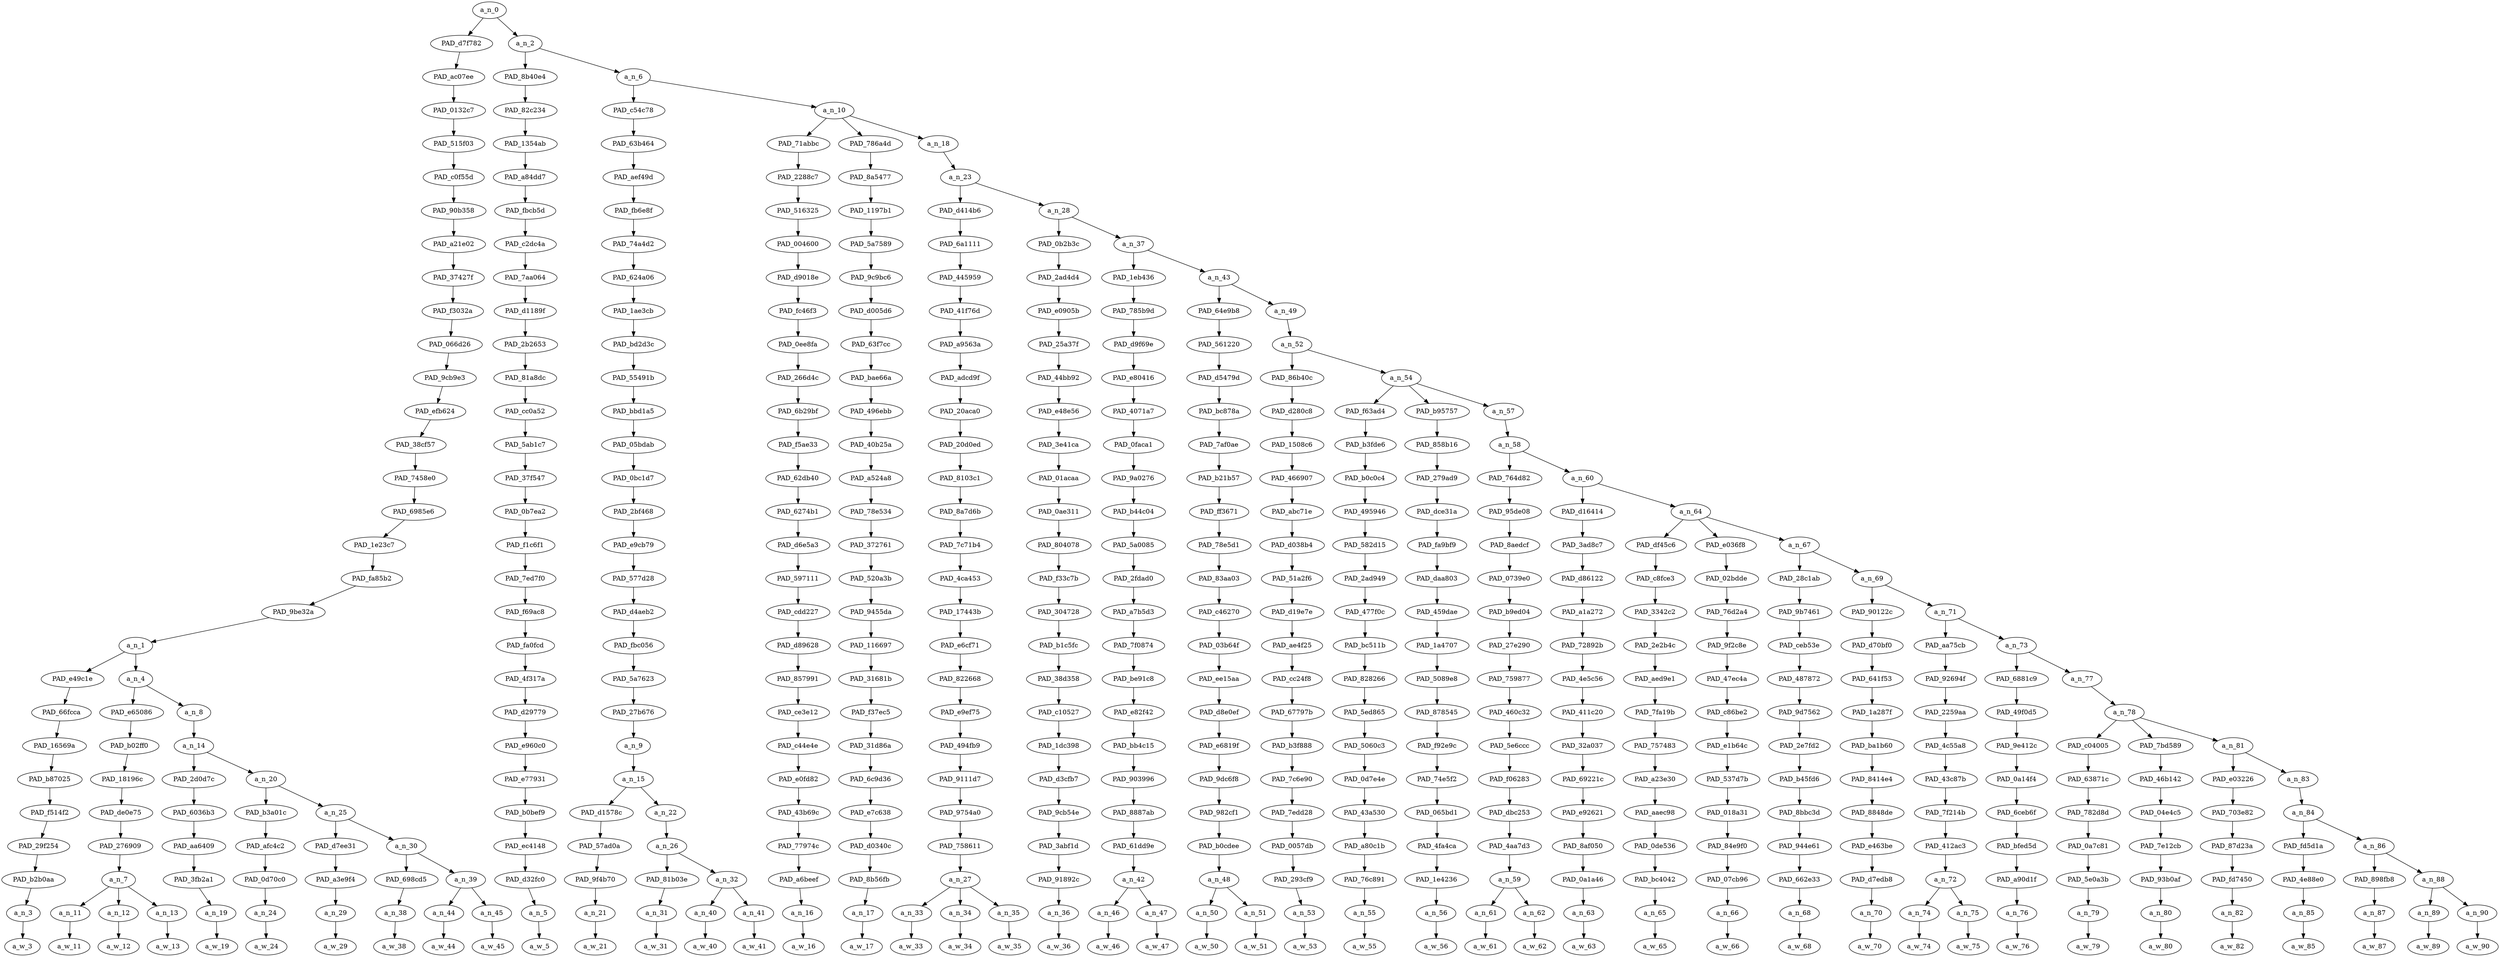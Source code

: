 strict digraph "" {
	a_n_0	[div_dir=1,
		index=0,
		level=28,
		pos="6.972157372368707,28!",
		text_span="[0, 1, 2, 3, 4, 5, 6, 7, 8, 9, 10, 11, 12, 13, 14, 15, 16, 17, 18, 19, 20, 21, 22, 23, 24, 25, 26, 27, 28, 29, 30, 31, 32, 33, 34, \
35, 36, 37, 38, 39, 40, 41, 42, 43, 44]",
		value=1.00000000];
	PAD_d7f782	[div_dir=1,
		index=0,
		level=27,
		pos="1.7421875,27!",
		text_span="[0, 1, 2, 3, 4, 5, 6, 7, 8, 9]",
		value=0.19446517];
	a_n_0 -> PAD_d7f782;
	a_n_2	[div_dir=1,
		index=1,
		level=27,
		pos="12.202127244737413,27!",
		text_span="[10, 11, 12, 13, 14, 15, 16, 17, 18, 19, 20, 21, 22, 23, 24, 25, 26, 27, 28, 29, 30, 31, 32, 33, 34, 35, 36, 37, 38, 39, 40, 41, \
42, 43, 44]",
		value=0.80522509];
	a_n_0 -> a_n_2;
	PAD_ac07ee	[div_dir=1,
		index=0,
		level=26,
		pos="1.7421875,26!",
		text_span="[0, 1, 2, 3, 4, 5, 6, 7, 8, 9]",
		value=0.19446517];
	PAD_d7f782 -> PAD_ac07ee;
	PAD_0132c7	[div_dir=1,
		index=0,
		level=25,
		pos="1.7421875,25!",
		text_span="[0, 1, 2, 3, 4, 5, 6, 7, 8, 9]",
		value=0.19446517];
	PAD_ac07ee -> PAD_0132c7;
	PAD_515f03	[div_dir=1,
		index=0,
		level=24,
		pos="1.7421875,24!",
		text_span="[0, 1, 2, 3, 4, 5, 6, 7, 8, 9]",
		value=0.19446517];
	PAD_0132c7 -> PAD_515f03;
	PAD_c0f55d	[div_dir=1,
		index=0,
		level=23,
		pos="1.7421875,23!",
		text_span="[0, 1, 2, 3, 4, 5, 6, 7, 8, 9]",
		value=0.19446517];
	PAD_515f03 -> PAD_c0f55d;
	PAD_90b358	[div_dir=1,
		index=0,
		level=22,
		pos="1.7421875,22!",
		text_span="[0, 1, 2, 3, 4, 5, 6, 7, 8, 9]",
		value=0.19446517];
	PAD_c0f55d -> PAD_90b358;
	PAD_a21e02	[div_dir=1,
		index=0,
		level=21,
		pos="1.7421875,21!",
		text_span="[0, 1, 2, 3, 4, 5, 6, 7, 8, 9]",
		value=0.19446517];
	PAD_90b358 -> PAD_a21e02;
	PAD_37427f	[div_dir=1,
		index=0,
		level=20,
		pos="1.7421875,20!",
		text_span="[0, 1, 2, 3, 4, 5, 6, 7, 8, 9]",
		value=0.19446517];
	PAD_a21e02 -> PAD_37427f;
	PAD_f3032a	[div_dir=1,
		index=0,
		level=19,
		pos="1.7421875,19!",
		text_span="[0, 1, 2, 3, 4, 5, 6, 7, 8, 9]",
		value=0.19446517];
	PAD_37427f -> PAD_f3032a;
	PAD_066d26	[div_dir=1,
		index=0,
		level=18,
		pos="1.7421875,18!",
		text_span="[0, 1, 2, 3, 4, 5, 6, 7, 8, 9]",
		value=0.19446517];
	PAD_f3032a -> PAD_066d26;
	PAD_9cb9e3	[div_dir=1,
		index=0,
		level=17,
		pos="1.7421875,17!",
		text_span="[0, 1, 2, 3, 4, 5, 6, 7, 8, 9]",
		value=0.19446517];
	PAD_066d26 -> PAD_9cb9e3;
	PAD_efb624	[div_dir=1,
		index=0,
		level=16,
		pos="1.7421875,16!",
		text_span="[0, 1, 2, 3, 4, 5, 6, 7, 8, 9]",
		value=0.19446517];
	PAD_9cb9e3 -> PAD_efb624;
	PAD_38cf57	[div_dir=1,
		index=0,
		level=15,
		pos="1.7421875,15!",
		text_span="[0, 1, 2, 3, 4, 5, 6, 7, 8, 9]",
		value=0.19446517];
	PAD_efb624 -> PAD_38cf57;
	PAD_7458e0	[div_dir=1,
		index=0,
		level=14,
		pos="1.7421875,14!",
		text_span="[0, 1, 2, 3, 4, 5, 6, 7, 8, 9]",
		value=0.19446517];
	PAD_38cf57 -> PAD_7458e0;
	PAD_6985e6	[div_dir=1,
		index=0,
		level=13,
		pos="1.7421875,13!",
		text_span="[0, 1, 2, 3, 4, 5, 6, 7, 8, 9]",
		value=0.19446517];
	PAD_7458e0 -> PAD_6985e6;
	PAD_1e23c7	[div_dir=1,
		index=0,
		level=12,
		pos="1.7421875,12!",
		text_span="[0, 1, 2, 3, 4, 5, 6, 7, 8, 9]",
		value=0.19446517];
	PAD_6985e6 -> PAD_1e23c7;
	PAD_fa85b2	[div_dir=1,
		index=0,
		level=11,
		pos="1.7421875,11!",
		text_span="[0, 1, 2, 3, 4, 5, 6, 7, 8, 9]",
		value=0.19446517];
	PAD_1e23c7 -> PAD_fa85b2;
	PAD_9be32a	[div_dir=1,
		index=0,
		level=10,
		pos="1.7421875,10!",
		text_span="[0, 1, 2, 3, 4, 5, 6, 7, 8, 9]",
		value=0.19446517];
	PAD_fa85b2 -> PAD_9be32a;
	a_n_1	[div_dir=1,
		index=0,
		level=9,
		pos="1.7421875,9!",
		text_span="[0, 1, 2, 3, 4, 5, 6, 7, 8, 9]",
		value=0.19446517];
	PAD_9be32a -> a_n_1;
	PAD_e49c1e	[div_dir=1,
		index=0,
		level=8,
		pos="0.0,8!",
		text_span="[0]",
		value=0.06466489];
	a_n_1 -> PAD_e49c1e;
	a_n_4	[div_dir=1,
		index=1,
		level=8,
		pos="3.484375,8!",
		text_span="[1, 2, 3, 4, 5, 6, 7, 8, 9]",
		value=0.12948116];
	a_n_1 -> a_n_4;
	PAD_66fcca	[div_dir=1,
		index=0,
		level=7,
		pos="0.0,7!",
		text_span="[0]",
		value=0.06466489];
	PAD_e49c1e -> PAD_66fcca;
	PAD_16569a	[div_dir=1,
		index=0,
		level=6,
		pos="0.0,6!",
		text_span="[0]",
		value=0.06466489];
	PAD_66fcca -> PAD_16569a;
	PAD_b87025	[div_dir=1,
		index=0,
		level=5,
		pos="0.0,5!",
		text_span="[0]",
		value=0.06466489];
	PAD_16569a -> PAD_b87025;
	PAD_f514f2	[div_dir=1,
		index=0,
		level=4,
		pos="0.0,4!",
		text_span="[0]",
		value=0.06466489];
	PAD_b87025 -> PAD_f514f2;
	PAD_29f254	[div_dir=1,
		index=0,
		level=3,
		pos="0.0,3!",
		text_span="[0]",
		value=0.06466489];
	PAD_f514f2 -> PAD_29f254;
	PAD_b2b0aa	[div_dir=1,
		index=0,
		level=2,
		pos="0.0,2!",
		text_span="[0]",
		value=0.06466489];
	PAD_29f254 -> PAD_b2b0aa;
	a_n_3	[div_dir=1,
		index=0,
		level=1,
		pos="0.0,1!",
		text_span="[0]",
		value=0.06466489];
	PAD_b2b0aa -> a_n_3;
	a_w_3	[div_dir=0,
		index=0,
		level=0,
		pos="0,0!",
		text_span="[0]",
		value=everyday];
	a_n_3 -> a_w_3;
	PAD_e65086	[div_dir=1,
		index=1,
		level=7,
		pos="2.0,7!",
		text_span="[1, 2, 3]",
		value=0.05082024];
	a_n_4 -> PAD_e65086;
	a_n_8	[div_dir=1,
		index=2,
		level=7,
		pos="4.96875,7!",
		text_span="[4, 5, 6, 7, 8, 9]",
		value=0.07853061];
	a_n_4 -> a_n_8;
	PAD_b02ff0	[div_dir=1,
		index=1,
		level=6,
		pos="2.0,6!",
		text_span="[1, 2, 3]",
		value=0.05082024];
	PAD_e65086 -> PAD_b02ff0;
	PAD_18196c	[div_dir=1,
		index=1,
		level=5,
		pos="2.0,5!",
		text_span="[1, 2, 3]",
		value=0.05082024];
	PAD_b02ff0 -> PAD_18196c;
	PAD_de0e75	[div_dir=1,
		index=1,
		level=4,
		pos="2.0,4!",
		text_span="[1, 2, 3]",
		value=0.05082024];
	PAD_18196c -> PAD_de0e75;
	PAD_276909	[div_dir=1,
		index=1,
		level=3,
		pos="2.0,3!",
		text_span="[1, 2, 3]",
		value=0.05082024];
	PAD_de0e75 -> PAD_276909;
	a_n_7	[div_dir=1,
		index=1,
		level=2,
		pos="2.0,2!",
		text_span="[1, 2, 3]",
		value=0.05082024];
	PAD_276909 -> a_n_7;
	a_n_11	[div_dir=1,
		index=1,
		level=1,
		pos="1.0,1!",
		text_span="[1]",
		value=0.01983890];
	a_n_7 -> a_n_11;
	a_n_12	[div_dir=1,
		index=2,
		level=1,
		pos="2.0,1!",
		text_span="[2]",
		value=0.01484399];
	a_n_7 -> a_n_12;
	a_n_13	[div_dir=1,
		index=3,
		level=1,
		pos="3.0,1!",
		text_span="[3]",
		value=0.01606265];
	a_n_7 -> a_n_13;
	a_w_11	[div_dir=0,
		index=1,
		level=0,
		pos="1,0!",
		text_span="[1]",
		value=the];
	a_n_11 -> a_w_11;
	a_w_12	[div_dir=0,
		index=2,
		level=0,
		pos="2,0!",
		text_span="[2]",
		value=same];
	a_n_12 -> a_w_12;
	a_w_13	[div_dir=0,
		index=3,
		level=0,
		pos="3,0!",
		text_span="[3]",
		value=thing];
	a_n_13 -> a_w_13;
	a_n_14	[div_dir=1,
		index=2,
		level=6,
		pos="4.96875,6!",
		text_span="[4, 5, 6, 7, 8, 9]",
		value=0.07842382];
	a_n_8 -> a_n_14;
	PAD_2d0d7c	[div_dir=1,
		index=2,
		level=5,
		pos="4.0,5!",
		text_span="[4]",
		value=0.01386261];
	a_n_14 -> PAD_2d0d7c;
	a_n_20	[div_dir=1,
		index=3,
		level=5,
		pos="5.9375,5!",
		text_span="[5, 6, 7, 8, 9]",
		value=0.06445442];
	a_n_14 -> a_n_20;
	PAD_6036b3	[div_dir=1,
		index=2,
		level=4,
		pos="4.0,4!",
		text_span="[4]",
		value=0.01386261];
	PAD_2d0d7c -> PAD_6036b3;
	PAD_aa6409	[div_dir=1,
		index=2,
		level=3,
		pos="4.0,3!",
		text_span="[4]",
		value=0.01386261];
	PAD_6036b3 -> PAD_aa6409;
	PAD_3fb2a1	[div_dir=1,
		index=2,
		level=2,
		pos="4.0,2!",
		text_span="[4]",
		value=0.01386261];
	PAD_aa6409 -> PAD_3fb2a1;
	a_n_19	[div_dir=1,
		index=4,
		level=1,
		pos="4.0,1!",
		text_span="[4]",
		value=0.01386261];
	PAD_3fb2a1 -> a_n_19;
	a_w_19	[div_dir=0,
		index=4,
		level=0,
		pos="4,0!",
		text_span="[4]",
		value=i];
	a_n_19 -> a_w_19;
	PAD_b3a01c	[div_dir=1,
		index=3,
		level=4,
		pos="5.0,4!",
		text_span="[5]",
		value=0.01209214];
	a_n_20 -> PAD_b3a01c;
	a_n_25	[div_dir=1,
		index=4,
		level=4,
		pos="6.875,4!",
		text_span="[6, 7, 8, 9]",
		value=0.05227506];
	a_n_20 -> a_n_25;
	PAD_afc4c2	[div_dir=1,
		index=3,
		level=3,
		pos="5.0,3!",
		text_span="[5]",
		value=0.01209214];
	PAD_b3a01c -> PAD_afc4c2;
	PAD_0d70c0	[div_dir=1,
		index=3,
		level=2,
		pos="5.0,2!",
		text_span="[5]",
		value=0.01209214];
	PAD_afc4c2 -> PAD_0d70c0;
	a_n_24	[div_dir=1,
		index=5,
		level=1,
		pos="5.0,1!",
		text_span="[5]",
		value=0.01209214];
	PAD_0d70c0 -> a_n_24;
	a_w_24	[div_dir=0,
		index=5,
		level=0,
		pos="5,0!",
		text_span="[5]",
		value=have];
	a_n_24 -> a_w_24;
	PAD_d7ee31	[div_dir=1,
		index=4,
		level=3,
		pos="6.0,3!",
		text_span="[6]",
		value=0.01588556];
	a_n_25 -> PAD_d7ee31;
	a_n_30	[div_dir=1,
		index=5,
		level=3,
		pos="7.75,3!",
		text_span="[7, 8, 9]",
		value=0.03630900];
	a_n_25 -> a_n_30;
	PAD_a3e9f4	[div_dir=1,
		index=4,
		level=2,
		pos="6.0,2!",
		text_span="[6]",
		value=0.01588556];
	PAD_d7ee31 -> PAD_a3e9f4;
	a_n_29	[div_dir=1,
		index=6,
		level=1,
		pos="6.0,1!",
		text_span="[6]",
		value=0.01588556];
	PAD_a3e9f4 -> a_n_29;
	a_w_29	[div_dir=0,
		index=6,
		level=0,
		pos="6,0!",
		text_span="[6]",
		value=contracts];
	a_n_29 -> a_w_29;
	PAD_698cd5	[div_dir=1,
		index=5,
		level=2,
		pos="7.0,2!",
		text_span="[7]",
		value=0.01092874];
	a_n_30 -> PAD_698cd5;
	a_n_39	[div_dir=1,
		index=6,
		level=2,
		pos="8.5,2!",
		text_span="[8, 9]",
		value=0.02531306];
	a_n_30 -> a_n_39;
	a_n_38	[div_dir=1,
		index=7,
		level=1,
		pos="7.0,1!",
		text_span="[7]",
		value=0.01092874];
	PAD_698cd5 -> a_n_38;
	a_w_38	[div_dir=0,
		index=7,
		level=0,
		pos="7,0!",
		text_span="[7]",
		value=on];
	a_n_38 -> a_w_38;
	a_n_44	[div_dir=1,
		index=8,
		level=1,
		pos="8.0,1!",
		text_span="[8]",
		value=0.01166383];
	a_n_39 -> a_n_44;
	a_n_45	[div_dir=1,
		index=9,
		level=1,
		pos="9.0,1!",
		text_span="[9]",
		value=0.01360779];
	a_n_39 -> a_n_45;
	a_w_44	[div_dir=0,
		index=8,
		level=0,
		pos="8,0!",
		text_span="[8]",
		value=my];
	a_n_44 -> a_w_44;
	a_w_45	[div_dir=0,
		index=9,
		level=0,
		pos="9,0!",
		text_span="[9]",
		value=life];
	a_n_45 -> a_w_45;
	PAD_8b40e4	[div_dir=-1,
		index=1,
		level=26,
		pos="10.0,26!",
		text_span="[10]",
		value=0.01748441];
	a_n_2 -> PAD_8b40e4;
	a_n_6	[div_dir=1,
		index=2,
		level=26,
		pos="14.404254489474827,26!",
		text_span="[11, 12, 13, 14, 15, 16, 17, 18, 19, 20, 21, 22, 23, 24, 25, 26, 27, 28, 29, 30, 31, 32, 33, 34, 35, 36, 37, 38, 39, 40, 41, 42, \
43, 44]",
		value=0.78755620];
	a_n_2 -> a_n_6;
	PAD_82c234	[div_dir=-1,
		index=1,
		level=25,
		pos="10.0,25!",
		text_span="[10]",
		value=0.01748441];
	PAD_8b40e4 -> PAD_82c234;
	PAD_1354ab	[div_dir=-1,
		index=1,
		level=24,
		pos="10.0,24!",
		text_span="[10]",
		value=0.01748441];
	PAD_82c234 -> PAD_1354ab;
	PAD_a84dd7	[div_dir=-1,
		index=1,
		level=23,
		pos="10.0,23!",
		text_span="[10]",
		value=0.01748441];
	PAD_1354ab -> PAD_a84dd7;
	PAD_fbcb5d	[div_dir=-1,
		index=1,
		level=22,
		pos="10.0,22!",
		text_span="[10]",
		value=0.01748441];
	PAD_a84dd7 -> PAD_fbcb5d;
	PAD_c2dc4a	[div_dir=-1,
		index=1,
		level=21,
		pos="10.0,21!",
		text_span="[10]",
		value=0.01748441];
	PAD_fbcb5d -> PAD_c2dc4a;
	PAD_7aa064	[div_dir=-1,
		index=1,
		level=20,
		pos="10.0,20!",
		text_span="[10]",
		value=0.01748441];
	PAD_c2dc4a -> PAD_7aa064;
	PAD_d1189f	[div_dir=-1,
		index=1,
		level=19,
		pos="10.0,19!",
		text_span="[10]",
		value=0.01748441];
	PAD_7aa064 -> PAD_d1189f;
	PAD_2b2653	[div_dir=-1,
		index=1,
		level=18,
		pos="10.0,18!",
		text_span="[10]",
		value=0.01748441];
	PAD_d1189f -> PAD_2b2653;
	PAD_81a8dc	[div_dir=-1,
		index=1,
		level=17,
		pos="10.0,17!",
		text_span="[10]",
		value=0.01748441];
	PAD_2b2653 -> PAD_81a8dc;
	PAD_cc0a52	[div_dir=-1,
		index=1,
		level=16,
		pos="10.0,16!",
		text_span="[10]",
		value=0.01748441];
	PAD_81a8dc -> PAD_cc0a52;
	PAD_5ab1c7	[div_dir=-1,
		index=1,
		level=15,
		pos="10.0,15!",
		text_span="[10]",
		value=0.01748441];
	PAD_cc0a52 -> PAD_5ab1c7;
	PAD_37f547	[div_dir=-1,
		index=1,
		level=14,
		pos="10.0,14!",
		text_span="[10]",
		value=0.01748441];
	PAD_5ab1c7 -> PAD_37f547;
	PAD_0b7ea2	[div_dir=-1,
		index=1,
		level=13,
		pos="10.0,13!",
		text_span="[10]",
		value=0.01748441];
	PAD_37f547 -> PAD_0b7ea2;
	PAD_f1c6f1	[div_dir=-1,
		index=1,
		level=12,
		pos="10.0,12!",
		text_span="[10]",
		value=0.01748441];
	PAD_0b7ea2 -> PAD_f1c6f1;
	PAD_7ed7f0	[div_dir=-1,
		index=1,
		level=11,
		pos="10.0,11!",
		text_span="[10]",
		value=0.01748441];
	PAD_f1c6f1 -> PAD_7ed7f0;
	PAD_f69ac8	[div_dir=-1,
		index=1,
		level=10,
		pos="10.0,10!",
		text_span="[10]",
		value=0.01748441];
	PAD_7ed7f0 -> PAD_f69ac8;
	PAD_fa0fcd	[div_dir=-1,
		index=1,
		level=9,
		pos="10.0,9!",
		text_span="[10]",
		value=0.01748441];
	PAD_f69ac8 -> PAD_fa0fcd;
	PAD_4f317a	[div_dir=-1,
		index=2,
		level=8,
		pos="10.0,8!",
		text_span="[10]",
		value=0.01748441];
	PAD_fa0fcd -> PAD_4f317a;
	PAD_d29779	[div_dir=-1,
		index=3,
		level=7,
		pos="10.0,7!",
		text_span="[10]",
		value=0.01748441];
	PAD_4f317a -> PAD_d29779;
	PAD_e960c0	[div_dir=-1,
		index=3,
		level=6,
		pos="10.0,6!",
		text_span="[10]",
		value=0.01748441];
	PAD_d29779 -> PAD_e960c0;
	PAD_e77931	[div_dir=-1,
		index=4,
		level=5,
		pos="10.0,5!",
		text_span="[10]",
		value=0.01748441];
	PAD_e960c0 -> PAD_e77931;
	PAD_b0bef9	[div_dir=-1,
		index=5,
		level=4,
		pos="10.0,4!",
		text_span="[10]",
		value=0.01748441];
	PAD_e77931 -> PAD_b0bef9;
	PAD_ec4148	[div_dir=-1,
		index=6,
		level=3,
		pos="10.0,3!",
		text_span="[10]",
		value=0.01748441];
	PAD_b0bef9 -> PAD_ec4148;
	PAD_d32fc0	[div_dir=-1,
		index=7,
		level=2,
		pos="10.0,2!",
		text_span="[10]",
		value=0.01748441];
	PAD_ec4148 -> PAD_d32fc0;
	a_n_5	[div_dir=-1,
		index=10,
		level=1,
		pos="10.0,1!",
		text_span="[10]",
		value=0.01748441];
	PAD_d32fc0 -> a_n_5;
	a_w_5	[div_dir=0,
		index=10,
		level=0,
		pos="10,0!",
		text_span="[10]",
		value=im];
	a_n_5 -> a_w_5;
	PAD_c54c78	[div_dir=1,
		index=2,
		level=25,
		pos="11.875,25!",
		text_span="[11, 12, 13, 14]",
		value=0.05076837];
	a_n_6 -> PAD_c54c78;
	a_n_10	[div_dir=1,
		index=3,
		level=25,
		pos="16.933508978949654,25!",
		text_span="[15, 16, 17, 18, 19, 20, 21, 22, 23, 24, 25, 26, 27, 28, 29, 30, 31, 32, 33, 34, 35, 36, 37, 38, 39, 40, 41, 42, 43, 44]",
		value=0.73659344];
	a_n_6 -> a_n_10;
	PAD_63b464	[div_dir=1,
		index=2,
		level=24,
		pos="11.875,24!",
		text_span="[11, 12, 13, 14]",
		value=0.05076837];
	PAD_c54c78 -> PAD_63b464;
	PAD_aef49d	[div_dir=1,
		index=2,
		level=23,
		pos="11.875,23!",
		text_span="[11, 12, 13, 14]",
		value=0.05076837];
	PAD_63b464 -> PAD_aef49d;
	PAD_fb6e8f	[div_dir=1,
		index=2,
		level=22,
		pos="11.875,22!",
		text_span="[11, 12, 13, 14]",
		value=0.05076837];
	PAD_aef49d -> PAD_fb6e8f;
	PAD_74a4d2	[div_dir=1,
		index=2,
		level=21,
		pos="11.875,21!",
		text_span="[11, 12, 13, 14]",
		value=0.05076837];
	PAD_fb6e8f -> PAD_74a4d2;
	PAD_624a06	[div_dir=1,
		index=2,
		level=20,
		pos="11.875,20!",
		text_span="[11, 12, 13, 14]",
		value=0.05076837];
	PAD_74a4d2 -> PAD_624a06;
	PAD_1ae3cb	[div_dir=1,
		index=2,
		level=19,
		pos="11.875,19!",
		text_span="[11, 12, 13, 14]",
		value=0.05076837];
	PAD_624a06 -> PAD_1ae3cb;
	PAD_bd2d3c	[div_dir=1,
		index=2,
		level=18,
		pos="11.875,18!",
		text_span="[11, 12, 13, 14]",
		value=0.05076837];
	PAD_1ae3cb -> PAD_bd2d3c;
	PAD_55491b	[div_dir=1,
		index=2,
		level=17,
		pos="11.875,17!",
		text_span="[11, 12, 13, 14]",
		value=0.05076837];
	PAD_bd2d3c -> PAD_55491b;
	PAD_bbd1a5	[div_dir=1,
		index=2,
		level=16,
		pos="11.875,16!",
		text_span="[11, 12, 13, 14]",
		value=0.05076837];
	PAD_55491b -> PAD_bbd1a5;
	PAD_05bdab	[div_dir=1,
		index=2,
		level=15,
		pos="11.875,15!",
		text_span="[11, 12, 13, 14]",
		value=0.05076837];
	PAD_bbd1a5 -> PAD_05bdab;
	PAD_0bc1d7	[div_dir=1,
		index=2,
		level=14,
		pos="11.875,14!",
		text_span="[11, 12, 13, 14]",
		value=0.05076837];
	PAD_05bdab -> PAD_0bc1d7;
	PAD_2bf468	[div_dir=1,
		index=2,
		level=13,
		pos="11.875,13!",
		text_span="[11, 12, 13, 14]",
		value=0.05076837];
	PAD_0bc1d7 -> PAD_2bf468;
	PAD_e9cb79	[div_dir=1,
		index=2,
		level=12,
		pos="11.875,12!",
		text_span="[11, 12, 13, 14]",
		value=0.05076837];
	PAD_2bf468 -> PAD_e9cb79;
	PAD_577d28	[div_dir=1,
		index=2,
		level=11,
		pos="11.875,11!",
		text_span="[11, 12, 13, 14]",
		value=0.05076837];
	PAD_e9cb79 -> PAD_577d28;
	PAD_d4aeb2	[div_dir=1,
		index=2,
		level=10,
		pos="11.875,10!",
		text_span="[11, 12, 13, 14]",
		value=0.05076837];
	PAD_577d28 -> PAD_d4aeb2;
	PAD_fbc056	[div_dir=1,
		index=2,
		level=9,
		pos="11.875,9!",
		text_span="[11, 12, 13, 14]",
		value=0.05076837];
	PAD_d4aeb2 -> PAD_fbc056;
	PAD_5a7623	[div_dir=1,
		index=3,
		level=8,
		pos="11.875,8!",
		text_span="[11, 12, 13, 14]",
		value=0.05076837];
	PAD_fbc056 -> PAD_5a7623;
	PAD_27b676	[div_dir=1,
		index=4,
		level=7,
		pos="11.875,7!",
		text_span="[11, 12, 13, 14]",
		value=0.05076837];
	PAD_5a7623 -> PAD_27b676;
	a_n_9	[div_dir=1,
		index=4,
		level=6,
		pos="11.875,6!",
		text_span="[11, 12, 13, 14]",
		value=0.05076837];
	PAD_27b676 -> a_n_9;
	a_n_15	[div_dir=1,
		index=5,
		level=5,
		pos="11.875,5!",
		text_span="[11, 12, 13, 14]",
		value=0.05073259];
	a_n_9 -> a_n_15;
	PAD_d1578c	[div_dir=1,
		index=6,
		level=4,
		pos="11.0,4!",
		text_span="[11]",
		value=0.01110750];
	a_n_15 -> PAD_d1578c;
	a_n_22	[div_dir=1,
		index=7,
		level=4,
		pos="12.75,4!",
		text_span="[12, 13, 14]",
		value=0.03958930];
	a_n_15 -> a_n_22;
	PAD_57ad0a	[div_dir=1,
		index=7,
		level=3,
		pos="11.0,3!",
		text_span="[11]",
		value=0.01110750];
	PAD_d1578c -> PAD_57ad0a;
	PAD_9f4b70	[div_dir=1,
		index=8,
		level=2,
		pos="11.0,2!",
		text_span="[11]",
		value=0.01110750];
	PAD_57ad0a -> PAD_9f4b70;
	a_n_21	[div_dir=1,
		index=11,
		level=1,
		pos="11.0,1!",
		text_span="[11]",
		value=0.01110750];
	PAD_9f4b70 -> a_n_21;
	a_w_21	[div_dir=0,
		index=11,
		level=0,
		pos="11,0!",
		text_span="[11]",
		value=going];
	a_n_21 -> a_w_21;
	a_n_26	[div_dir=1,
		index=8,
		level=3,
		pos="12.75,3!",
		text_span="[12, 13, 14]",
		value=0.03956813];
	a_n_22 -> a_n_26;
	PAD_81b03e	[div_dir=1,
		index=9,
		level=2,
		pos="12.0,2!",
		text_span="[12]",
		value=0.00992925];
	a_n_26 -> PAD_81b03e;
	a_n_32	[div_dir=1,
		index=10,
		level=2,
		pos="13.5,2!",
		text_span="[13, 14]",
		value=0.02961771];
	a_n_26 -> a_n_32;
	a_n_31	[div_dir=1,
		index=12,
		level=1,
		pos="12.0,1!",
		text_span="[12]",
		value=0.00992925];
	PAD_81b03e -> a_n_31;
	a_w_31	[div_dir=0,
		index=12,
		level=0,
		pos="12,0!",
		text_span="[12]",
		value=to];
	a_n_31 -> a_w_31;
	a_n_40	[div_dir=1,
		index=13,
		level=1,
		pos="13.0,1!",
		text_span="[13]",
		value=0.01140168];
	a_n_32 -> a_n_40;
	a_n_41	[div_dir=-1,
		index=14,
		level=1,
		pos="14.0,1!",
		text_span="[14]",
		value=0.01821347];
	a_n_32 -> a_n_41;
	a_w_40	[div_dir=0,
		index=13,
		level=0,
		pos="13,0!",
		text_span="[13]",
		value=get];
	a_n_40 -> a_w_40;
	a_w_41	[div_dir=0,
		index=14,
		level=0,
		pos="14,0!",
		text_span="[14]",
		value=killed];
	a_n_41 -> a_w_41;
	PAD_71abbc	[div_dir=-1,
		index=3,
		level=24,
		pos="15.0,24!",
		text_span="[15]",
		value=0.02188215];
	a_n_10 -> PAD_71abbc;
	PAD_786a4d	[div_dir=1,
		index=4,
		level=24,
		pos="16.0,24!",
		text_span="[16]",
		value=0.01863749];
	a_n_10 -> PAD_786a4d;
	a_n_18	[div_dir=1,
		index=5,
		level=24,
		pos="19.80052693684896,24!",
		text_span="[17, 18, 19, 20, 21, 22, 23, 24, 25, 26, 27, 28, 29, 30, 31, 32, 33, 34, 35, 36, 37, 38, 39, 40, 41, 42, 43, 44]",
		value=0.69588068];
	a_n_10 -> a_n_18;
	PAD_2288c7	[div_dir=-1,
		index=3,
		level=23,
		pos="15.0,23!",
		text_span="[15]",
		value=0.02188215];
	PAD_71abbc -> PAD_2288c7;
	PAD_516325	[div_dir=-1,
		index=3,
		level=22,
		pos="15.0,22!",
		text_span="[15]",
		value=0.02188215];
	PAD_2288c7 -> PAD_516325;
	PAD_004600	[div_dir=-1,
		index=3,
		level=21,
		pos="15.0,21!",
		text_span="[15]",
		value=0.02188215];
	PAD_516325 -> PAD_004600;
	PAD_d9018e	[div_dir=-1,
		index=3,
		level=20,
		pos="15.0,20!",
		text_span="[15]",
		value=0.02188215];
	PAD_004600 -> PAD_d9018e;
	PAD_fc46f3	[div_dir=-1,
		index=3,
		level=19,
		pos="15.0,19!",
		text_span="[15]",
		value=0.02188215];
	PAD_d9018e -> PAD_fc46f3;
	PAD_0ee8fa	[div_dir=-1,
		index=3,
		level=18,
		pos="15.0,18!",
		text_span="[15]",
		value=0.02188215];
	PAD_fc46f3 -> PAD_0ee8fa;
	PAD_266d4c	[div_dir=-1,
		index=3,
		level=17,
		pos="15.0,17!",
		text_span="[15]",
		value=0.02188215];
	PAD_0ee8fa -> PAD_266d4c;
	PAD_6b29bf	[div_dir=-1,
		index=3,
		level=16,
		pos="15.0,16!",
		text_span="[15]",
		value=0.02188215];
	PAD_266d4c -> PAD_6b29bf;
	PAD_f5ae33	[div_dir=-1,
		index=3,
		level=15,
		pos="15.0,15!",
		text_span="[15]",
		value=0.02188215];
	PAD_6b29bf -> PAD_f5ae33;
	PAD_62db40	[div_dir=-1,
		index=3,
		level=14,
		pos="15.0,14!",
		text_span="[15]",
		value=0.02188215];
	PAD_f5ae33 -> PAD_62db40;
	PAD_6274b1	[div_dir=-1,
		index=3,
		level=13,
		pos="15.0,13!",
		text_span="[15]",
		value=0.02188215];
	PAD_62db40 -> PAD_6274b1;
	PAD_d6e5a3	[div_dir=-1,
		index=3,
		level=12,
		pos="15.0,12!",
		text_span="[15]",
		value=0.02188215];
	PAD_6274b1 -> PAD_d6e5a3;
	PAD_597111	[div_dir=-1,
		index=3,
		level=11,
		pos="15.0,11!",
		text_span="[15]",
		value=0.02188215];
	PAD_d6e5a3 -> PAD_597111;
	PAD_cdd227	[div_dir=-1,
		index=3,
		level=10,
		pos="15.0,10!",
		text_span="[15]",
		value=0.02188215];
	PAD_597111 -> PAD_cdd227;
	PAD_d89628	[div_dir=-1,
		index=3,
		level=9,
		pos="15.0,9!",
		text_span="[15]",
		value=0.02188215];
	PAD_cdd227 -> PAD_d89628;
	PAD_857991	[div_dir=-1,
		index=4,
		level=8,
		pos="15.0,8!",
		text_span="[15]",
		value=0.02188215];
	PAD_d89628 -> PAD_857991;
	PAD_ce3e12	[div_dir=-1,
		index=5,
		level=7,
		pos="15.0,7!",
		text_span="[15]",
		value=0.02188215];
	PAD_857991 -> PAD_ce3e12;
	PAD_c44e4e	[div_dir=-1,
		index=5,
		level=6,
		pos="15.0,6!",
		text_span="[15]",
		value=0.02188215];
	PAD_ce3e12 -> PAD_c44e4e;
	PAD_e0fd82	[div_dir=-1,
		index=6,
		level=5,
		pos="15.0,5!",
		text_span="[15]",
		value=0.02188215];
	PAD_c44e4e -> PAD_e0fd82;
	PAD_43b69c	[div_dir=-1,
		index=8,
		level=4,
		pos="15.0,4!",
		text_span="[15]",
		value=0.02188215];
	PAD_e0fd82 -> PAD_43b69c;
	PAD_77974c	[div_dir=-1,
		index=9,
		level=3,
		pos="15.0,3!",
		text_span="[15]",
		value=0.02188215];
	PAD_43b69c -> PAD_77974c;
	PAD_a6beef	[div_dir=-1,
		index=11,
		level=2,
		pos="15.0,2!",
		text_span="[15]",
		value=0.02188215];
	PAD_77974c -> PAD_a6beef;
	a_n_16	[div_dir=-1,
		index=15,
		level=1,
		pos="15.0,1!",
		text_span="[15]",
		value=0.02188215];
	PAD_a6beef -> a_n_16;
	a_w_16	[div_dir=0,
		index=15,
		level=0,
		pos="15,0!",
		text_span="[15]",
		value=im1];
	a_n_16 -> a_w_16;
	PAD_8a5477	[div_dir=1,
		index=4,
		level=23,
		pos="16.0,23!",
		text_span="[16]",
		value=0.01863749];
	PAD_786a4d -> PAD_8a5477;
	PAD_1197b1	[div_dir=1,
		index=4,
		level=22,
		pos="16.0,22!",
		text_span="[16]",
		value=0.01863749];
	PAD_8a5477 -> PAD_1197b1;
	PAD_5a7589	[div_dir=1,
		index=4,
		level=21,
		pos="16.0,21!",
		text_span="[16]",
		value=0.01863749];
	PAD_1197b1 -> PAD_5a7589;
	PAD_9c9bc6	[div_dir=1,
		index=4,
		level=20,
		pos="16.0,20!",
		text_span="[16]",
		value=0.01863749];
	PAD_5a7589 -> PAD_9c9bc6;
	PAD_d005d6	[div_dir=1,
		index=4,
		level=19,
		pos="16.0,19!",
		text_span="[16]",
		value=0.01863749];
	PAD_9c9bc6 -> PAD_d005d6;
	PAD_63f7cc	[div_dir=1,
		index=4,
		level=18,
		pos="16.0,18!",
		text_span="[16]",
		value=0.01863749];
	PAD_d005d6 -> PAD_63f7cc;
	PAD_bae66a	[div_dir=1,
		index=4,
		level=17,
		pos="16.0,17!",
		text_span="[16]",
		value=0.01863749];
	PAD_63f7cc -> PAD_bae66a;
	PAD_496ebb	[div_dir=1,
		index=4,
		level=16,
		pos="16.0,16!",
		text_span="[16]",
		value=0.01863749];
	PAD_bae66a -> PAD_496ebb;
	PAD_40b25a	[div_dir=1,
		index=4,
		level=15,
		pos="16.0,15!",
		text_span="[16]",
		value=0.01863749];
	PAD_496ebb -> PAD_40b25a;
	PAD_a524a8	[div_dir=1,
		index=4,
		level=14,
		pos="16.0,14!",
		text_span="[16]",
		value=0.01863749];
	PAD_40b25a -> PAD_a524a8;
	PAD_78e534	[div_dir=1,
		index=4,
		level=13,
		pos="16.0,13!",
		text_span="[16]",
		value=0.01863749];
	PAD_a524a8 -> PAD_78e534;
	PAD_372761	[div_dir=1,
		index=4,
		level=12,
		pos="16.0,12!",
		text_span="[16]",
		value=0.01863749];
	PAD_78e534 -> PAD_372761;
	PAD_520a3b	[div_dir=1,
		index=4,
		level=11,
		pos="16.0,11!",
		text_span="[16]",
		value=0.01863749];
	PAD_372761 -> PAD_520a3b;
	PAD_9455da	[div_dir=1,
		index=4,
		level=10,
		pos="16.0,10!",
		text_span="[16]",
		value=0.01863749];
	PAD_520a3b -> PAD_9455da;
	PAD_116697	[div_dir=1,
		index=4,
		level=9,
		pos="16.0,9!",
		text_span="[16]",
		value=0.01863749];
	PAD_9455da -> PAD_116697;
	PAD_31681b	[div_dir=1,
		index=5,
		level=8,
		pos="16.0,8!",
		text_span="[16]",
		value=0.01863749];
	PAD_116697 -> PAD_31681b;
	PAD_f37ec5	[div_dir=1,
		index=6,
		level=7,
		pos="16.0,7!",
		text_span="[16]",
		value=0.01863749];
	PAD_31681b -> PAD_f37ec5;
	PAD_31d86a	[div_dir=1,
		index=6,
		level=6,
		pos="16.0,6!",
		text_span="[16]",
		value=0.01863749];
	PAD_f37ec5 -> PAD_31d86a;
	PAD_6c9d36	[div_dir=1,
		index=7,
		level=5,
		pos="16.0,5!",
		text_span="[16]",
		value=0.01863749];
	PAD_31d86a -> PAD_6c9d36;
	PAD_e7c638	[div_dir=1,
		index=9,
		level=4,
		pos="16.0,4!",
		text_span="[16]",
		value=0.01863749];
	PAD_6c9d36 -> PAD_e7c638;
	PAD_d0340c	[div_dir=1,
		index=10,
		level=3,
		pos="16.0,3!",
		text_span="[16]",
		value=0.01863749];
	PAD_e7c638 -> PAD_d0340c;
	PAD_8b56fb	[div_dir=1,
		index=12,
		level=2,
		pos="16.0,2!",
		text_span="[16]",
		value=0.01863749];
	PAD_d0340c -> PAD_8b56fb;
	a_n_17	[div_dir=1,
		index=16,
		level=1,
		pos="16.0,1!",
		text_span="[16]",
		value=0.01863749];
	PAD_8b56fb -> a_n_17;
	a_w_17	[div_dir=0,
		index=16,
		level=0,
		pos="16,0!",
		text_span="[16]",
		value=dead];
	a_n_17 -> a_w_17;
	a_n_23	[div_dir=1,
		index=5,
		level=23,
		pos="19.80052693684896,23!",
		text_span="[17, 18, 19, 20, 21, 22, 23, 24, 25, 26, 27, 28, 29, 30, 31, 32, 33, 34, 35, 36, 37, 38, 39, 40, 41, 42, 43, 44]",
		value=0.69569465];
	a_n_18 -> a_n_23;
	PAD_d414b6	[div_dir=1,
		index=5,
		level=22,
		pos="18.0,22!",
		text_span="[17, 18, 19]",
		value=0.05000930];
	a_n_23 -> PAD_d414b6;
	a_n_28	[div_dir=1,
		index=6,
		level=22,
		pos="21.601053873697918,22!",
		text_span="[20, 21, 22, 23, 24, 25, 26, 27, 28, 29, 30, 31, 32, 33, 34, 35, 36, 37, 38, 39, 40, 41, 42, 43, 44]",
		value=0.64549933];
	a_n_23 -> a_n_28;
	PAD_6a1111	[div_dir=1,
		index=5,
		level=21,
		pos="18.0,21!",
		text_span="[17, 18, 19]",
		value=0.05000930];
	PAD_d414b6 -> PAD_6a1111;
	PAD_445959	[div_dir=1,
		index=5,
		level=20,
		pos="18.0,20!",
		text_span="[17, 18, 19]",
		value=0.05000930];
	PAD_6a1111 -> PAD_445959;
	PAD_41f76d	[div_dir=1,
		index=5,
		level=19,
		pos="18.0,19!",
		text_span="[17, 18, 19]",
		value=0.05000930];
	PAD_445959 -> PAD_41f76d;
	PAD_a9563a	[div_dir=1,
		index=5,
		level=18,
		pos="18.0,18!",
		text_span="[17, 18, 19]",
		value=0.05000930];
	PAD_41f76d -> PAD_a9563a;
	PAD_adcd9f	[div_dir=1,
		index=5,
		level=17,
		pos="18.0,17!",
		text_span="[17, 18, 19]",
		value=0.05000930];
	PAD_a9563a -> PAD_adcd9f;
	PAD_20aca0	[div_dir=1,
		index=5,
		level=16,
		pos="18.0,16!",
		text_span="[17, 18, 19]",
		value=0.05000930];
	PAD_adcd9f -> PAD_20aca0;
	PAD_20d0ed	[div_dir=1,
		index=5,
		level=15,
		pos="18.0,15!",
		text_span="[17, 18, 19]",
		value=0.05000930];
	PAD_20aca0 -> PAD_20d0ed;
	PAD_8103c1	[div_dir=1,
		index=5,
		level=14,
		pos="18.0,14!",
		text_span="[17, 18, 19]",
		value=0.05000930];
	PAD_20d0ed -> PAD_8103c1;
	PAD_8a7d6b	[div_dir=1,
		index=5,
		level=13,
		pos="18.0,13!",
		text_span="[17, 18, 19]",
		value=0.05000930];
	PAD_8103c1 -> PAD_8a7d6b;
	PAD_7c71b4	[div_dir=1,
		index=5,
		level=12,
		pos="18.0,12!",
		text_span="[17, 18, 19]",
		value=0.05000930];
	PAD_8a7d6b -> PAD_7c71b4;
	PAD_4ca453	[div_dir=1,
		index=5,
		level=11,
		pos="18.0,11!",
		text_span="[17, 18, 19]",
		value=0.05000930];
	PAD_7c71b4 -> PAD_4ca453;
	PAD_17443b	[div_dir=1,
		index=5,
		level=10,
		pos="18.0,10!",
		text_span="[17, 18, 19]",
		value=0.05000930];
	PAD_4ca453 -> PAD_17443b;
	PAD_e6cf71	[div_dir=1,
		index=5,
		level=9,
		pos="18.0,9!",
		text_span="[17, 18, 19]",
		value=0.05000930];
	PAD_17443b -> PAD_e6cf71;
	PAD_822668	[div_dir=1,
		index=6,
		level=8,
		pos="18.0,8!",
		text_span="[17, 18, 19]",
		value=0.05000930];
	PAD_e6cf71 -> PAD_822668;
	PAD_e9ef75	[div_dir=1,
		index=7,
		level=7,
		pos="18.0,7!",
		text_span="[17, 18, 19]",
		value=0.05000930];
	PAD_822668 -> PAD_e9ef75;
	PAD_494fb9	[div_dir=1,
		index=7,
		level=6,
		pos="18.0,6!",
		text_span="[17, 18, 19]",
		value=0.05000930];
	PAD_e9ef75 -> PAD_494fb9;
	PAD_9111d7	[div_dir=1,
		index=8,
		level=5,
		pos="18.0,5!",
		text_span="[17, 18, 19]",
		value=0.05000930];
	PAD_494fb9 -> PAD_9111d7;
	PAD_9754a0	[div_dir=1,
		index=10,
		level=4,
		pos="18.0,4!",
		text_span="[17, 18, 19]",
		value=0.05000930];
	PAD_9111d7 -> PAD_9754a0;
	PAD_758611	[div_dir=1,
		index=11,
		level=3,
		pos="18.0,3!",
		text_span="[17, 18, 19]",
		value=0.05000930];
	PAD_9754a0 -> PAD_758611;
	a_n_27	[div_dir=1,
		index=13,
		level=2,
		pos="18.0,2!",
		text_span="[17, 18, 19]",
		value=0.05000930];
	PAD_758611 -> a_n_27;
	a_n_33	[div_dir=1,
		index=17,
		level=1,
		pos="17.0,1!",
		text_span="[17]",
		value=0.01548164];
	a_n_27 -> a_n_33;
	a_n_34	[div_dir=1,
		index=18,
		level=1,
		pos="18.0,1!",
		text_span="[18]",
		value=0.01476256];
	a_n_27 -> a_n_34;
	a_n_35	[div_dir=1,
		index=19,
		level=1,
		pos="19.0,1!",
		text_span="[19]",
		value=0.01969383];
	a_n_27 -> a_n_35;
	a_w_33	[div_dir=0,
		index=17,
		level=0,
		pos="17,0!",
		text_span="[17]",
		value=its];
	a_n_33 -> a_w_33;
	a_w_34	[div_dir=0,
		index=18,
		level=0,
		pos="18,0!",
		text_span="[18]",
		value=my1];
	a_n_34 -> a_w_34;
	a_w_35	[div_dir=0,
		index=19,
		level=0,
		pos="19,0!",
		text_span="[19]",
		value=fault];
	a_n_35 -> a_w_35;
	PAD_0b2b3c	[div_dir=-1,
		index=6,
		level=21,
		pos="20.0,21!",
		text_span="[20]",
		value=0.03148120];
	a_n_28 -> PAD_0b2b3c;
	a_n_37	[div_dir=1,
		index=7,
		level=21,
		pos="23.202107747395836,21!",
		text_span="[21, 22, 23, 24, 25, 26, 27, 28, 29, 30, 31, 32, 33, 34, 35, 36, 37, 38, 39, 40, 41, 42, 43, 44]",
		value=0.61384582];
	a_n_28 -> a_n_37;
	PAD_2ad4d4	[div_dir=-1,
		index=6,
		level=20,
		pos="20.0,20!",
		text_span="[20]",
		value=0.03148120];
	PAD_0b2b3c -> PAD_2ad4d4;
	PAD_e0905b	[div_dir=-1,
		index=6,
		level=19,
		pos="20.0,19!",
		text_span="[20]",
		value=0.03148120];
	PAD_2ad4d4 -> PAD_e0905b;
	PAD_25a37f	[div_dir=-1,
		index=6,
		level=18,
		pos="20.0,18!",
		text_span="[20]",
		value=0.03148120];
	PAD_e0905b -> PAD_25a37f;
	PAD_44bb92	[div_dir=-1,
		index=6,
		level=17,
		pos="20.0,17!",
		text_span="[20]",
		value=0.03148120];
	PAD_25a37f -> PAD_44bb92;
	PAD_e48e56	[div_dir=-1,
		index=6,
		level=16,
		pos="20.0,16!",
		text_span="[20]",
		value=0.03148120];
	PAD_44bb92 -> PAD_e48e56;
	PAD_3e41ca	[div_dir=-1,
		index=6,
		level=15,
		pos="20.0,15!",
		text_span="[20]",
		value=0.03148120];
	PAD_e48e56 -> PAD_3e41ca;
	PAD_01acaa	[div_dir=-1,
		index=6,
		level=14,
		pos="20.0,14!",
		text_span="[20]",
		value=0.03148120];
	PAD_3e41ca -> PAD_01acaa;
	PAD_0ae311	[div_dir=-1,
		index=6,
		level=13,
		pos="20.0,13!",
		text_span="[20]",
		value=0.03148120];
	PAD_01acaa -> PAD_0ae311;
	PAD_804078	[div_dir=-1,
		index=6,
		level=12,
		pos="20.0,12!",
		text_span="[20]",
		value=0.03148120];
	PAD_0ae311 -> PAD_804078;
	PAD_f33c7b	[div_dir=-1,
		index=6,
		level=11,
		pos="20.0,11!",
		text_span="[20]",
		value=0.03148120];
	PAD_804078 -> PAD_f33c7b;
	PAD_304728	[div_dir=-1,
		index=6,
		level=10,
		pos="20.0,10!",
		text_span="[20]",
		value=0.03148120];
	PAD_f33c7b -> PAD_304728;
	PAD_b1c5fc	[div_dir=-1,
		index=6,
		level=9,
		pos="20.0,9!",
		text_span="[20]",
		value=0.03148120];
	PAD_304728 -> PAD_b1c5fc;
	PAD_38d358	[div_dir=-1,
		index=7,
		level=8,
		pos="20.0,8!",
		text_span="[20]",
		value=0.03148120];
	PAD_b1c5fc -> PAD_38d358;
	PAD_c10527	[div_dir=-1,
		index=8,
		level=7,
		pos="20.0,7!",
		text_span="[20]",
		value=0.03148120];
	PAD_38d358 -> PAD_c10527;
	PAD_1dc398	[div_dir=-1,
		index=8,
		level=6,
		pos="20.0,6!",
		text_span="[20]",
		value=0.03148120];
	PAD_c10527 -> PAD_1dc398;
	PAD_d3cfb7	[div_dir=-1,
		index=9,
		level=5,
		pos="20.0,5!",
		text_span="[20]",
		value=0.03148120];
	PAD_1dc398 -> PAD_d3cfb7;
	PAD_9cb54e	[div_dir=-1,
		index=11,
		level=4,
		pos="20.0,4!",
		text_span="[20]",
		value=0.03148120];
	PAD_d3cfb7 -> PAD_9cb54e;
	PAD_3abf1d	[div_dir=-1,
		index=12,
		level=3,
		pos="20.0,3!",
		text_span="[20]",
		value=0.03148120];
	PAD_9cb54e -> PAD_3abf1d;
	PAD_91892c	[div_dir=-1,
		index=14,
		level=2,
		pos="20.0,2!",
		text_span="[20]",
		value=0.03148120];
	PAD_3abf1d -> PAD_91892c;
	a_n_36	[div_dir=-1,
		index=20,
		level=1,
		pos="20.0,1!",
		text_span="[20]",
		value=0.03148120];
	PAD_91892c -> a_n_36;
	a_w_36	[div_dir=0,
		index=20,
		level=0,
		pos="20,0!",
		text_span="[20]",
		value=im2];
	a_n_36 -> a_w_36;
	PAD_1eb436	[div_dir=1,
		index=7,
		level=20,
		pos="21.5,20!",
		text_span="[21, 22]",
		value=0.05917592];
	a_n_37 -> PAD_1eb436;
	a_n_43	[div_dir=1,
		index=8,
		level=20,
		pos="24.904215494791668,20!",
		text_span="[23, 24, 25, 26, 27, 28, 29, 30, 31, 32, 33, 34, 35, 36, 37, 38, 39, 40, 41, 42, 43, 44]",
		value=0.55446008];
	a_n_37 -> a_n_43;
	PAD_785b9d	[div_dir=1,
		index=7,
		level=19,
		pos="21.5,19!",
		text_span="[21, 22]",
		value=0.05917592];
	PAD_1eb436 -> PAD_785b9d;
	PAD_d9f69e	[div_dir=1,
		index=7,
		level=18,
		pos="21.5,18!",
		text_span="[21, 22]",
		value=0.05917592];
	PAD_785b9d -> PAD_d9f69e;
	PAD_e80416	[div_dir=1,
		index=7,
		level=17,
		pos="21.5,17!",
		text_span="[21, 22]",
		value=0.05917592];
	PAD_d9f69e -> PAD_e80416;
	PAD_4071a7	[div_dir=1,
		index=7,
		level=16,
		pos="21.5,16!",
		text_span="[21, 22]",
		value=0.05917592];
	PAD_e80416 -> PAD_4071a7;
	PAD_0faca1	[div_dir=1,
		index=7,
		level=15,
		pos="21.5,15!",
		text_span="[21, 22]",
		value=0.05917592];
	PAD_4071a7 -> PAD_0faca1;
	PAD_9a0276	[div_dir=1,
		index=7,
		level=14,
		pos="21.5,14!",
		text_span="[21, 22]",
		value=0.05917592];
	PAD_0faca1 -> PAD_9a0276;
	PAD_b44c04	[div_dir=1,
		index=7,
		level=13,
		pos="21.5,13!",
		text_span="[21, 22]",
		value=0.05917592];
	PAD_9a0276 -> PAD_b44c04;
	PAD_5a0085	[div_dir=1,
		index=7,
		level=12,
		pos="21.5,12!",
		text_span="[21, 22]",
		value=0.05917592];
	PAD_b44c04 -> PAD_5a0085;
	PAD_2fdad0	[div_dir=1,
		index=7,
		level=11,
		pos="21.5,11!",
		text_span="[21, 22]",
		value=0.05917592];
	PAD_5a0085 -> PAD_2fdad0;
	PAD_a7b5d3	[div_dir=1,
		index=7,
		level=10,
		pos="21.5,10!",
		text_span="[21, 22]",
		value=0.05917592];
	PAD_2fdad0 -> PAD_a7b5d3;
	PAD_7f0874	[div_dir=1,
		index=7,
		level=9,
		pos="21.5,9!",
		text_span="[21, 22]",
		value=0.05917592];
	PAD_a7b5d3 -> PAD_7f0874;
	PAD_be91c8	[div_dir=1,
		index=8,
		level=8,
		pos="21.5,8!",
		text_span="[21, 22]",
		value=0.05917592];
	PAD_7f0874 -> PAD_be91c8;
	PAD_e82f42	[div_dir=1,
		index=9,
		level=7,
		pos="21.5,7!",
		text_span="[21, 22]",
		value=0.05917592];
	PAD_be91c8 -> PAD_e82f42;
	PAD_bb4c15	[div_dir=1,
		index=9,
		level=6,
		pos="21.5,6!",
		text_span="[21, 22]",
		value=0.05917592];
	PAD_e82f42 -> PAD_bb4c15;
	PAD_903996	[div_dir=1,
		index=10,
		level=5,
		pos="21.5,5!",
		text_span="[21, 22]",
		value=0.05917592];
	PAD_bb4c15 -> PAD_903996;
	PAD_8887ab	[div_dir=1,
		index=12,
		level=4,
		pos="21.5,4!",
		text_span="[21, 22]",
		value=0.05917592];
	PAD_903996 -> PAD_8887ab;
	PAD_61dd9e	[div_dir=1,
		index=13,
		level=3,
		pos="21.5,3!",
		text_span="[21, 22]",
		value=0.05917592];
	PAD_8887ab -> PAD_61dd9e;
	a_n_42	[div_dir=1,
		index=15,
		level=2,
		pos="21.5,2!",
		text_span="[21, 22]",
		value=0.05917592];
	PAD_61dd9e -> a_n_42;
	a_n_46	[div_dir=-1,
		index=21,
		level=1,
		pos="21.0,1!",
		text_span="[21]",
		value=0.01977862];
	a_n_42 -> a_n_46;
	a_n_47	[div_dir=1,
		index=22,
		level=1,
		pos="22.0,1!",
		text_span="[22]",
		value=0.03935800];
	a_n_42 -> a_n_47;
	a_w_46	[div_dir=0,
		index=21,
		level=0,
		pos="21,0!",
		text_span="[21]",
		value=an];
	a_n_46 -> a_w_46;
	a_w_47	[div_dir=0,
		index=22,
		level=0,
		pos="22,0!",
		text_span="[22]",
		value=nut];
	a_n_47 -> a_w_47;
	PAD_64e9b8	[div_dir=1,
		index=8,
		level=19,
		pos="23.5,19!",
		text_span="[23, 24]",
		value=0.18594571];
	a_n_43 -> PAD_64e9b8;
	a_n_49	[div_dir=1,
		index=9,
		level=19,
		pos="26.308430989583336,19!",
		text_span="[25, 26, 27, 28, 29, 30, 31, 32, 33, 34, 35, 36, 37, 38, 39, 40, 41, 42, 43, 44]",
		value=0.36830700];
	a_n_43 -> a_n_49;
	PAD_561220	[div_dir=1,
		index=8,
		level=18,
		pos="23.5,18!",
		text_span="[23, 24]",
		value=0.18594571];
	PAD_64e9b8 -> PAD_561220;
	PAD_d5479d	[div_dir=1,
		index=8,
		level=17,
		pos="23.5,17!",
		text_span="[23, 24]",
		value=0.18594571];
	PAD_561220 -> PAD_d5479d;
	PAD_bc878a	[div_dir=1,
		index=8,
		level=16,
		pos="23.5,16!",
		text_span="[23, 24]",
		value=0.18594571];
	PAD_d5479d -> PAD_bc878a;
	PAD_7af0ae	[div_dir=1,
		index=8,
		level=15,
		pos="23.5,15!",
		text_span="[23, 24]",
		value=0.18594571];
	PAD_bc878a -> PAD_7af0ae;
	PAD_b21b57	[div_dir=1,
		index=8,
		level=14,
		pos="23.5,14!",
		text_span="[23, 24]",
		value=0.18594571];
	PAD_7af0ae -> PAD_b21b57;
	PAD_ff3671	[div_dir=1,
		index=8,
		level=13,
		pos="23.5,13!",
		text_span="[23, 24]",
		value=0.18594571];
	PAD_b21b57 -> PAD_ff3671;
	PAD_78e5d1	[div_dir=1,
		index=8,
		level=12,
		pos="23.5,12!",
		text_span="[23, 24]",
		value=0.18594571];
	PAD_ff3671 -> PAD_78e5d1;
	PAD_83aa03	[div_dir=1,
		index=8,
		level=11,
		pos="23.5,11!",
		text_span="[23, 24]",
		value=0.18594571];
	PAD_78e5d1 -> PAD_83aa03;
	PAD_c46270	[div_dir=1,
		index=8,
		level=10,
		pos="23.5,10!",
		text_span="[23, 24]",
		value=0.18594571];
	PAD_83aa03 -> PAD_c46270;
	PAD_03b64f	[div_dir=1,
		index=8,
		level=9,
		pos="23.5,9!",
		text_span="[23, 24]",
		value=0.18594571];
	PAD_c46270 -> PAD_03b64f;
	PAD_ee15aa	[div_dir=1,
		index=9,
		level=8,
		pos="23.5,8!",
		text_span="[23, 24]",
		value=0.18594571];
	PAD_03b64f -> PAD_ee15aa;
	PAD_d8e0ef	[div_dir=1,
		index=10,
		level=7,
		pos="23.5,7!",
		text_span="[23, 24]",
		value=0.18594571];
	PAD_ee15aa -> PAD_d8e0ef;
	PAD_e6819f	[div_dir=1,
		index=10,
		level=6,
		pos="23.5,6!",
		text_span="[23, 24]",
		value=0.18594571];
	PAD_d8e0ef -> PAD_e6819f;
	PAD_9dc6f8	[div_dir=1,
		index=11,
		level=5,
		pos="23.5,5!",
		text_span="[23, 24]",
		value=0.18594571];
	PAD_e6819f -> PAD_9dc6f8;
	PAD_982cf1	[div_dir=1,
		index=13,
		level=4,
		pos="23.5,4!",
		text_span="[23, 24]",
		value=0.18594571];
	PAD_9dc6f8 -> PAD_982cf1;
	PAD_b0cdee	[div_dir=1,
		index=14,
		level=3,
		pos="23.5,3!",
		text_span="[23, 24]",
		value=0.18594571];
	PAD_982cf1 -> PAD_b0cdee;
	a_n_48	[div_dir=1,
		index=16,
		level=2,
		pos="23.5,2!",
		text_span="[23, 24]",
		value=0.18594571];
	PAD_b0cdee -> a_n_48;
	a_n_50	[div_dir=1,
		index=23,
		level=1,
		pos="23.0,1!",
		text_span="[23]",
		value=0.03295324];
	a_n_48 -> a_n_50;
	a_n_51	[div_dir=1,
		index=24,
		level=1,
		pos="24.0,1!",
		text_span="[24]",
		value=0.15271537];
	a_n_48 -> a_n_51;
	a_w_50	[div_dir=0,
		index=23,
		level=0,
		pos="23,0!",
		text_span="[23]",
		value=a];
	a_n_50 -> a_w_50;
	a_w_51	[div_dir=0,
		index=24,
		level=0,
		pos="24,0!",
		text_span="[24]",
		value=faggot];
	a_n_51 -> a_w_51;
	a_n_52	[div_dir=1,
		index=9,
		level=18,
		pos="26.308430989583336,18!",
		text_span="[25, 26, 27, 28, 29, 30, 31, 32, 33, 34, 35, 36, 37, 38, 39, 40, 41, 42, 43, 44]",
		value=0.36820658];
	a_n_49 -> a_n_52;
	PAD_86b40c	[div_dir=-1,
		index=9,
		level=17,
		pos="25.0,17!",
		text_span="[25]",
		value=0.02401227];
	a_n_52 -> PAD_86b40c;
	a_n_54	[div_dir=1,
		index=10,
		level=17,
		pos="27.616861979166668,17!",
		text_span="[26, 27, 28, 29, 30, 31, 32, 33, 34, 35, 36, 37, 38, 39, 40, 41, 42, 43, 44]",
		value=0.34409389];
	a_n_52 -> a_n_54;
	PAD_d280c8	[div_dir=-1,
		index=9,
		level=16,
		pos="25.0,16!",
		text_span="[25]",
		value=0.02401227];
	PAD_86b40c -> PAD_d280c8;
	PAD_1508c6	[div_dir=-1,
		index=9,
		level=15,
		pos="25.0,15!",
		text_span="[25]",
		value=0.02401227];
	PAD_d280c8 -> PAD_1508c6;
	PAD_466907	[div_dir=-1,
		index=9,
		level=14,
		pos="25.0,14!",
		text_span="[25]",
		value=0.02401227];
	PAD_1508c6 -> PAD_466907;
	PAD_abc71e	[div_dir=-1,
		index=9,
		level=13,
		pos="25.0,13!",
		text_span="[25]",
		value=0.02401227];
	PAD_466907 -> PAD_abc71e;
	PAD_d038b4	[div_dir=-1,
		index=9,
		level=12,
		pos="25.0,12!",
		text_span="[25]",
		value=0.02401227];
	PAD_abc71e -> PAD_d038b4;
	PAD_51a2f6	[div_dir=-1,
		index=9,
		level=11,
		pos="25.0,11!",
		text_span="[25]",
		value=0.02401227];
	PAD_d038b4 -> PAD_51a2f6;
	PAD_d19e7e	[div_dir=-1,
		index=9,
		level=10,
		pos="25.0,10!",
		text_span="[25]",
		value=0.02401227];
	PAD_51a2f6 -> PAD_d19e7e;
	PAD_ae4f25	[div_dir=-1,
		index=9,
		level=9,
		pos="25.0,9!",
		text_span="[25]",
		value=0.02401227];
	PAD_d19e7e -> PAD_ae4f25;
	PAD_cc24f8	[div_dir=-1,
		index=10,
		level=8,
		pos="25.0,8!",
		text_span="[25]",
		value=0.02401227];
	PAD_ae4f25 -> PAD_cc24f8;
	PAD_67797b	[div_dir=-1,
		index=11,
		level=7,
		pos="25.0,7!",
		text_span="[25]",
		value=0.02401227];
	PAD_cc24f8 -> PAD_67797b;
	PAD_b3f888	[div_dir=-1,
		index=11,
		level=6,
		pos="25.0,6!",
		text_span="[25]",
		value=0.02401227];
	PAD_67797b -> PAD_b3f888;
	PAD_7c6e90	[div_dir=-1,
		index=12,
		level=5,
		pos="25.0,5!",
		text_span="[25]",
		value=0.02401227];
	PAD_b3f888 -> PAD_7c6e90;
	PAD_7edd28	[div_dir=-1,
		index=14,
		level=4,
		pos="25.0,4!",
		text_span="[25]",
		value=0.02401227];
	PAD_7c6e90 -> PAD_7edd28;
	PAD_0057db	[div_dir=-1,
		index=15,
		level=3,
		pos="25.0,3!",
		text_span="[25]",
		value=0.02401227];
	PAD_7edd28 -> PAD_0057db;
	PAD_293cf9	[div_dir=-1,
		index=17,
		level=2,
		pos="25.0,2!",
		text_span="[25]",
		value=0.02401227];
	PAD_0057db -> PAD_293cf9;
	a_n_53	[div_dir=-1,
		index=25,
		level=1,
		pos="25.0,1!",
		text_span="[25]",
		value=0.02401227];
	PAD_293cf9 -> a_n_53;
	a_w_53	[div_dir=0,
		index=25,
		level=0,
		pos="25,0!",
		text_span="[25]",
		value=everyone];
	a_n_53 -> a_w_53;
	PAD_f63ad4	[div_dir=1,
		index=10,
		level=16,
		pos="26.0,16!",
		text_span="[26]",
		value=0.02211550];
	a_n_54 -> PAD_f63ad4;
	PAD_b95757	[div_dir=1,
		index=11,
		level=16,
		pos="27.0,16!",
		text_span="[27]",
		value=0.01644677];
	a_n_54 -> PAD_b95757;
	a_n_57	[div_dir=1,
		index=12,
		level=16,
		pos="29.8505859375,16!",
		text_span="[28, 29, 30, 31, 32, 33, 34, 35, 36, 37, 38, 39, 40, 41, 42, 43, 44]",
		value=0.30540265];
	a_n_54 -> a_n_57;
	PAD_b3fde6	[div_dir=1,
		index=10,
		level=15,
		pos="26.0,15!",
		text_span="[26]",
		value=0.02211550];
	PAD_f63ad4 -> PAD_b3fde6;
	PAD_b0c0c4	[div_dir=1,
		index=10,
		level=14,
		pos="26.0,14!",
		text_span="[26]",
		value=0.02211550];
	PAD_b3fde6 -> PAD_b0c0c4;
	PAD_495946	[div_dir=1,
		index=10,
		level=13,
		pos="26.0,13!",
		text_span="[26]",
		value=0.02211550];
	PAD_b0c0c4 -> PAD_495946;
	PAD_582d15	[div_dir=1,
		index=10,
		level=12,
		pos="26.0,12!",
		text_span="[26]",
		value=0.02211550];
	PAD_495946 -> PAD_582d15;
	PAD_2ad949	[div_dir=1,
		index=10,
		level=11,
		pos="26.0,11!",
		text_span="[26]",
		value=0.02211550];
	PAD_582d15 -> PAD_2ad949;
	PAD_477f0c	[div_dir=1,
		index=10,
		level=10,
		pos="26.0,10!",
		text_span="[26]",
		value=0.02211550];
	PAD_2ad949 -> PAD_477f0c;
	PAD_bc511b	[div_dir=1,
		index=10,
		level=9,
		pos="26.0,9!",
		text_span="[26]",
		value=0.02211550];
	PAD_477f0c -> PAD_bc511b;
	PAD_828266	[div_dir=1,
		index=11,
		level=8,
		pos="26.0,8!",
		text_span="[26]",
		value=0.02211550];
	PAD_bc511b -> PAD_828266;
	PAD_5ed865	[div_dir=1,
		index=12,
		level=7,
		pos="26.0,7!",
		text_span="[26]",
		value=0.02211550];
	PAD_828266 -> PAD_5ed865;
	PAD_5060c3	[div_dir=1,
		index=12,
		level=6,
		pos="26.0,6!",
		text_span="[26]",
		value=0.02211550];
	PAD_5ed865 -> PAD_5060c3;
	PAD_0d7e4e	[div_dir=1,
		index=13,
		level=5,
		pos="26.0,5!",
		text_span="[26]",
		value=0.02211550];
	PAD_5060c3 -> PAD_0d7e4e;
	PAD_43a530	[div_dir=1,
		index=15,
		level=4,
		pos="26.0,4!",
		text_span="[26]",
		value=0.02211550];
	PAD_0d7e4e -> PAD_43a530;
	PAD_a80c1b	[div_dir=1,
		index=16,
		level=3,
		pos="26.0,3!",
		text_span="[26]",
		value=0.02211550];
	PAD_43a530 -> PAD_a80c1b;
	PAD_76c891	[div_dir=1,
		index=18,
		level=2,
		pos="26.0,2!",
		text_span="[26]",
		value=0.02211550];
	PAD_a80c1b -> PAD_76c891;
	a_n_55	[div_dir=1,
		index=26,
		level=1,
		pos="26.0,1!",
		text_span="[26]",
		value=0.02211550];
	PAD_76c891 -> a_n_55;
	a_w_55	[div_dir=0,
		index=26,
		level=0,
		pos="26,0!",
		text_span="[26]",
		value=hates];
	a_n_55 -> a_w_55;
	PAD_858b16	[div_dir=1,
		index=11,
		level=15,
		pos="27.0,15!",
		text_span="[27]",
		value=0.01644677];
	PAD_b95757 -> PAD_858b16;
	PAD_279ad9	[div_dir=1,
		index=11,
		level=14,
		pos="27.0,14!",
		text_span="[27]",
		value=0.01644677];
	PAD_858b16 -> PAD_279ad9;
	PAD_dce31a	[div_dir=1,
		index=11,
		level=13,
		pos="27.0,13!",
		text_span="[27]",
		value=0.01644677];
	PAD_279ad9 -> PAD_dce31a;
	PAD_fa9bf9	[div_dir=1,
		index=11,
		level=12,
		pos="27.0,12!",
		text_span="[27]",
		value=0.01644677];
	PAD_dce31a -> PAD_fa9bf9;
	PAD_daa803	[div_dir=1,
		index=11,
		level=11,
		pos="27.0,11!",
		text_span="[27]",
		value=0.01644677];
	PAD_fa9bf9 -> PAD_daa803;
	PAD_459dae	[div_dir=1,
		index=11,
		level=10,
		pos="27.0,10!",
		text_span="[27]",
		value=0.01644677];
	PAD_daa803 -> PAD_459dae;
	PAD_1a4707	[div_dir=1,
		index=11,
		level=9,
		pos="27.0,9!",
		text_span="[27]",
		value=0.01644677];
	PAD_459dae -> PAD_1a4707;
	PAD_5089e8	[div_dir=1,
		index=12,
		level=8,
		pos="27.0,8!",
		text_span="[27]",
		value=0.01644677];
	PAD_1a4707 -> PAD_5089e8;
	PAD_878545	[div_dir=1,
		index=13,
		level=7,
		pos="27.0,7!",
		text_span="[27]",
		value=0.01644677];
	PAD_5089e8 -> PAD_878545;
	PAD_f92e9c	[div_dir=1,
		index=13,
		level=6,
		pos="27.0,6!",
		text_span="[27]",
		value=0.01644677];
	PAD_878545 -> PAD_f92e9c;
	PAD_74e5f2	[div_dir=1,
		index=14,
		level=5,
		pos="27.0,5!",
		text_span="[27]",
		value=0.01644677];
	PAD_f92e9c -> PAD_74e5f2;
	PAD_065bd1	[div_dir=1,
		index=16,
		level=4,
		pos="27.0,4!",
		text_span="[27]",
		value=0.01644677];
	PAD_74e5f2 -> PAD_065bd1;
	PAD_4fa4ca	[div_dir=1,
		index=17,
		level=3,
		pos="27.0,3!",
		text_span="[27]",
		value=0.01644677];
	PAD_065bd1 -> PAD_4fa4ca;
	PAD_1e4236	[div_dir=1,
		index=19,
		level=2,
		pos="27.0,2!",
		text_span="[27]",
		value=0.01644677];
	PAD_4fa4ca -> PAD_1e4236;
	a_n_56	[div_dir=1,
		index=27,
		level=1,
		pos="27.0,1!",
		text_span="[27]",
		value=0.01644677];
	PAD_1e4236 -> a_n_56;
	a_w_56	[div_dir=0,
		index=27,
		level=0,
		pos="27,0!",
		text_span="[27]",
		value=me];
	a_n_56 -> a_w_56;
	a_n_58	[div_dir=1,
		index=12,
		level=15,
		pos="29.8505859375,15!",
		text_span="[28, 29, 30, 31, 32, 33, 34, 35, 36, 37, 38, 39, 40, 41, 42, 43, 44]",
		value=0.30530772];
	a_n_57 -> a_n_58;
	PAD_764d82	[div_dir=1,
		index=12,
		level=14,
		pos="28.5,14!",
		text_span="[28, 29]",
		value=0.04185448];
	a_n_58 -> PAD_764d82;
	a_n_60	[div_dir=1,
		index=13,
		level=14,
		pos="31.201171875,14!",
		text_span="[30, 31, 32, 33, 34, 35, 36, 37, 38, 39, 40, 41, 42, 43, 44]",
		value=0.26335831];
	a_n_58 -> a_n_60;
	PAD_95de08	[div_dir=1,
		index=12,
		level=13,
		pos="28.5,13!",
		text_span="[28, 29]",
		value=0.04185448];
	PAD_764d82 -> PAD_95de08;
	PAD_8aedcf	[div_dir=1,
		index=12,
		level=12,
		pos="28.5,12!",
		text_span="[28, 29]",
		value=0.04185448];
	PAD_95de08 -> PAD_8aedcf;
	PAD_0739e0	[div_dir=1,
		index=12,
		level=11,
		pos="28.5,11!",
		text_span="[28, 29]",
		value=0.04185448];
	PAD_8aedcf -> PAD_0739e0;
	PAD_b9ed04	[div_dir=1,
		index=12,
		level=10,
		pos="28.5,10!",
		text_span="[28, 29]",
		value=0.04185448];
	PAD_0739e0 -> PAD_b9ed04;
	PAD_27e290	[div_dir=1,
		index=12,
		level=9,
		pos="28.5,9!",
		text_span="[28, 29]",
		value=0.04185448];
	PAD_b9ed04 -> PAD_27e290;
	PAD_759877	[div_dir=1,
		index=13,
		level=8,
		pos="28.5,8!",
		text_span="[28, 29]",
		value=0.04185448];
	PAD_27e290 -> PAD_759877;
	PAD_460c32	[div_dir=1,
		index=14,
		level=7,
		pos="28.5,7!",
		text_span="[28, 29]",
		value=0.04185448];
	PAD_759877 -> PAD_460c32;
	PAD_5e6ccc	[div_dir=1,
		index=14,
		level=6,
		pos="28.5,6!",
		text_span="[28, 29]",
		value=0.04185448];
	PAD_460c32 -> PAD_5e6ccc;
	PAD_f06283	[div_dir=1,
		index=15,
		level=5,
		pos="28.5,5!",
		text_span="[28, 29]",
		value=0.04185448];
	PAD_5e6ccc -> PAD_f06283;
	PAD_dbc253	[div_dir=1,
		index=17,
		level=4,
		pos="28.5,4!",
		text_span="[28, 29]",
		value=0.04185448];
	PAD_f06283 -> PAD_dbc253;
	PAD_4aa7d3	[div_dir=1,
		index=18,
		level=3,
		pos="28.5,3!",
		text_span="[28, 29]",
		value=0.04185448];
	PAD_dbc253 -> PAD_4aa7d3;
	a_n_59	[div_dir=1,
		index=20,
		level=2,
		pos="28.5,2!",
		text_span="[28, 29]",
		value=0.04185448];
	PAD_4aa7d3 -> a_n_59;
	a_n_61	[div_dir=1,
		index=28,
		level=1,
		pos="28.0,1!",
		text_span="[28]",
		value=0.01568478];
	a_n_59 -> a_n_61;
	a_n_62	[div_dir=-1,
		index=29,
		level=1,
		pos="29.0,1!",
		text_span="[29]",
		value=0.02612761];
	a_n_59 -> a_n_62;
	a_w_61	[div_dir=0,
		index=28,
		level=0,
		pos="28,0!",
		text_span="[28]",
		value=the1];
	a_n_61 -> a_w_61;
	a_w_62	[div_dir=0,
		index=29,
		level=0,
		pos="29,0!",
		text_span="[29]",
		value=country];
	a_n_62 -> a_w_62;
	PAD_d16414	[div_dir=1,
		index=13,
		level=13,
		pos="30.0,13!",
		text_span="[30]",
		value=0.01778435];
	a_n_60 -> PAD_d16414;
	a_n_64	[div_dir=1,
		index=14,
		level=13,
		pos="32.40234375,13!",
		text_span="[31, 32, 33, 34, 35, 36, 37, 38, 39, 40, 41, 42, 43, 44]",
		value=0.24548827];
	a_n_60 -> a_n_64;
	PAD_3ad8c7	[div_dir=1,
		index=13,
		level=12,
		pos="30.0,12!",
		text_span="[30]",
		value=0.01778435];
	PAD_d16414 -> PAD_3ad8c7;
	PAD_d86122	[div_dir=1,
		index=13,
		level=11,
		pos="30.0,11!",
		text_span="[30]",
		value=0.01778435];
	PAD_3ad8c7 -> PAD_d86122;
	PAD_a1a272	[div_dir=1,
		index=13,
		level=10,
		pos="30.0,10!",
		text_span="[30]",
		value=0.01778435];
	PAD_d86122 -> PAD_a1a272;
	PAD_72892b	[div_dir=1,
		index=13,
		level=9,
		pos="30.0,9!",
		text_span="[30]",
		value=0.01778435];
	PAD_a1a272 -> PAD_72892b;
	PAD_4e5c56	[div_dir=1,
		index=14,
		level=8,
		pos="30.0,8!",
		text_span="[30]",
		value=0.01778435];
	PAD_72892b -> PAD_4e5c56;
	PAD_411c20	[div_dir=1,
		index=15,
		level=7,
		pos="30.0,7!",
		text_span="[30]",
		value=0.01778435];
	PAD_4e5c56 -> PAD_411c20;
	PAD_32a037	[div_dir=1,
		index=15,
		level=6,
		pos="30.0,6!",
		text_span="[30]",
		value=0.01778435];
	PAD_411c20 -> PAD_32a037;
	PAD_69221c	[div_dir=1,
		index=16,
		level=5,
		pos="30.0,5!",
		text_span="[30]",
		value=0.01778435];
	PAD_32a037 -> PAD_69221c;
	PAD_e92621	[div_dir=1,
		index=18,
		level=4,
		pos="30.0,4!",
		text_span="[30]",
		value=0.01778435];
	PAD_69221c -> PAD_e92621;
	PAD_8af050	[div_dir=1,
		index=19,
		level=3,
		pos="30.0,3!",
		text_span="[30]",
		value=0.01778435];
	PAD_e92621 -> PAD_8af050;
	PAD_0a1a46	[div_dir=1,
		index=21,
		level=2,
		pos="30.0,2!",
		text_span="[30]",
		value=0.01778435];
	PAD_8af050 -> PAD_0a1a46;
	a_n_63	[div_dir=1,
		index=30,
		level=1,
		pos="30.0,1!",
		text_span="[30]",
		value=0.01778435];
	PAD_0a1a46 -> a_n_63;
	a_w_63	[div_dir=0,
		index=30,
		level=0,
		pos="30,0!",
		text_span="[30]",
		value=wants];
	a_n_63 -> a_w_63;
	PAD_df45c6	[div_dir=1,
		index=14,
		level=12,
		pos="31.0,12!",
		text_span="[31]",
		value=0.01538079];
	a_n_64 -> PAD_df45c6;
	PAD_e036f8	[div_dir=1,
		index=15,
		level=12,
		pos="32.0,12!",
		text_span="[32]",
		value=0.01734710];
	a_n_64 -> PAD_e036f8;
	a_n_67	[div_dir=1,
		index=16,
		level=12,
		pos="34.20703125,12!",
		text_span="[33, 34, 35, 36, 37, 38, 39, 40, 41, 42, 43, 44]",
		value=0.21270501];
	a_n_64 -> a_n_67;
	PAD_c8fce3	[div_dir=1,
		index=14,
		level=11,
		pos="31.0,11!",
		text_span="[31]",
		value=0.01538079];
	PAD_df45c6 -> PAD_c8fce3;
	PAD_3342c2	[div_dir=1,
		index=14,
		level=10,
		pos="31.0,10!",
		text_span="[31]",
		value=0.01538079];
	PAD_c8fce3 -> PAD_3342c2;
	PAD_2e2b4c	[div_dir=1,
		index=14,
		level=9,
		pos="31.0,9!",
		text_span="[31]",
		value=0.01538079];
	PAD_3342c2 -> PAD_2e2b4c;
	PAD_aed9e1	[div_dir=1,
		index=15,
		level=8,
		pos="31.0,8!",
		text_span="[31]",
		value=0.01538079];
	PAD_2e2b4c -> PAD_aed9e1;
	PAD_7fa19b	[div_dir=1,
		index=16,
		level=7,
		pos="31.0,7!",
		text_span="[31]",
		value=0.01538079];
	PAD_aed9e1 -> PAD_7fa19b;
	PAD_757483	[div_dir=1,
		index=16,
		level=6,
		pos="31.0,6!",
		text_span="[31]",
		value=0.01538079];
	PAD_7fa19b -> PAD_757483;
	PAD_a23e30	[div_dir=1,
		index=17,
		level=5,
		pos="31.0,5!",
		text_span="[31]",
		value=0.01538079];
	PAD_757483 -> PAD_a23e30;
	PAD_aaec98	[div_dir=1,
		index=19,
		level=4,
		pos="31.0,4!",
		text_span="[31]",
		value=0.01538079];
	PAD_a23e30 -> PAD_aaec98;
	PAD_0de536	[div_dir=1,
		index=20,
		level=3,
		pos="31.0,3!",
		text_span="[31]",
		value=0.01538079];
	PAD_aaec98 -> PAD_0de536;
	PAD_bc4042	[div_dir=1,
		index=22,
		level=2,
		pos="31.0,2!",
		text_span="[31]",
		value=0.01538079];
	PAD_0de536 -> PAD_bc4042;
	a_n_65	[div_dir=1,
		index=31,
		level=1,
		pos="31.0,1!",
		text_span="[31]",
		value=0.01538079];
	PAD_bc4042 -> a_n_65;
	a_w_65	[div_dir=0,
		index=31,
		level=0,
		pos="31,0!",
		text_span="[31]",
		value=me1];
	a_n_65 -> a_w_65;
	PAD_02bdde	[div_dir=1,
		index=15,
		level=11,
		pos="32.0,11!",
		text_span="[32]",
		value=0.01734710];
	PAD_e036f8 -> PAD_02bdde;
	PAD_76d2a4	[div_dir=1,
		index=15,
		level=10,
		pos="32.0,10!",
		text_span="[32]",
		value=0.01734710];
	PAD_02bdde -> PAD_76d2a4;
	PAD_9f2c8e	[div_dir=1,
		index=15,
		level=9,
		pos="32.0,9!",
		text_span="[32]",
		value=0.01734710];
	PAD_76d2a4 -> PAD_9f2c8e;
	PAD_47ec4a	[div_dir=1,
		index=16,
		level=8,
		pos="32.0,8!",
		text_span="[32]",
		value=0.01734710];
	PAD_9f2c8e -> PAD_47ec4a;
	PAD_c86be2	[div_dir=1,
		index=17,
		level=7,
		pos="32.0,7!",
		text_span="[32]",
		value=0.01734710];
	PAD_47ec4a -> PAD_c86be2;
	PAD_e1b64c	[div_dir=1,
		index=17,
		level=6,
		pos="32.0,6!",
		text_span="[32]",
		value=0.01734710];
	PAD_c86be2 -> PAD_e1b64c;
	PAD_537d7b	[div_dir=1,
		index=18,
		level=5,
		pos="32.0,5!",
		text_span="[32]",
		value=0.01734710];
	PAD_e1b64c -> PAD_537d7b;
	PAD_018a31	[div_dir=1,
		index=20,
		level=4,
		pos="32.0,4!",
		text_span="[32]",
		value=0.01734710];
	PAD_537d7b -> PAD_018a31;
	PAD_84e9f0	[div_dir=1,
		index=21,
		level=3,
		pos="32.0,3!",
		text_span="[32]",
		value=0.01734710];
	PAD_018a31 -> PAD_84e9f0;
	PAD_07cb96	[div_dir=1,
		index=23,
		level=2,
		pos="32.0,2!",
		text_span="[32]",
		value=0.01734710];
	PAD_84e9f0 -> PAD_07cb96;
	a_n_66	[div_dir=1,
		index=32,
		level=1,
		pos="32.0,1!",
		text_span="[32]",
		value=0.01734710];
	PAD_07cb96 -> a_n_66;
	a_w_66	[div_dir=0,
		index=32,
		level=0,
		pos="32,0!",
		text_span="[32]",
		value=dead1];
	a_n_66 -> a_w_66;
	PAD_28c1ab	[div_dir=1,
		index=16,
		level=11,
		pos="33.0,11!",
		text_span="[33]",
		value=0.02164946];
	a_n_67 -> PAD_28c1ab;
	a_n_69	[div_dir=-1,
		index=17,
		level=11,
		pos="35.4140625,11!",
		text_span="[34, 35, 36, 37, 38, 39, 40, 41, 42, 43, 44]",
		value=0.19104670];
	a_n_67 -> a_n_69;
	PAD_9b7461	[div_dir=1,
		index=16,
		level=10,
		pos="33.0,10!",
		text_span="[33]",
		value=0.02164946];
	PAD_28c1ab -> PAD_9b7461;
	PAD_ceb53e	[div_dir=1,
		index=16,
		level=9,
		pos="33.0,9!",
		text_span="[33]",
		value=0.02164946];
	PAD_9b7461 -> PAD_ceb53e;
	PAD_487872	[div_dir=1,
		index=17,
		level=8,
		pos="33.0,8!",
		text_span="[33]",
		value=0.02164946];
	PAD_ceb53e -> PAD_487872;
	PAD_9d7562	[div_dir=1,
		index=18,
		level=7,
		pos="33.0,7!",
		text_span="[33]",
		value=0.02164946];
	PAD_487872 -> PAD_9d7562;
	PAD_2e7fd2	[div_dir=1,
		index=18,
		level=6,
		pos="33.0,6!",
		text_span="[33]",
		value=0.02164946];
	PAD_9d7562 -> PAD_2e7fd2;
	PAD_b45fd6	[div_dir=1,
		index=19,
		level=5,
		pos="33.0,5!",
		text_span="[33]",
		value=0.02164946];
	PAD_2e7fd2 -> PAD_b45fd6;
	PAD_8bbc3d	[div_dir=1,
		index=21,
		level=4,
		pos="33.0,4!",
		text_span="[33]",
		value=0.02164946];
	PAD_b45fd6 -> PAD_8bbc3d;
	PAD_944e61	[div_dir=1,
		index=22,
		level=3,
		pos="33.0,3!",
		text_span="[33]",
		value=0.02164946];
	PAD_8bbc3d -> PAD_944e61;
	PAD_662e33	[div_dir=1,
		index=24,
		level=2,
		pos="33.0,2!",
		text_span="[33]",
		value=0.02164946];
	PAD_944e61 -> PAD_662e33;
	a_n_68	[div_dir=1,
		index=33,
		level=1,
		pos="33.0,1!",
		text_span="[33]",
		value=0.02164946];
	PAD_662e33 -> a_n_68;
	a_w_68	[div_dir=0,
		index=33,
		level=0,
		pos="33,0!",
		text_span="[33]",
		value=organize];
	a_n_68 -> a_w_68;
	PAD_90122c	[div_dir=-1,
		index=17,
		level=10,
		pos="34.0,10!",
		text_span="[34]",
		value=0.02072385];
	a_n_69 -> PAD_90122c;
	a_n_71	[div_dir=1,
		index=18,
		level=10,
		pos="36.828125,10!",
		text_span="[35, 36, 37, 38, 39, 40, 41, 42, 43, 44]",
		value=0.17030704];
	a_n_69 -> a_n_71;
	PAD_d70bf0	[div_dir=-1,
		index=17,
		level=9,
		pos="34.0,9!",
		text_span="[34]",
		value=0.02072385];
	PAD_90122c -> PAD_d70bf0;
	PAD_641f53	[div_dir=-1,
		index=18,
		level=8,
		pos="34.0,8!",
		text_span="[34]",
		value=0.02072385];
	PAD_d70bf0 -> PAD_641f53;
	PAD_1a287f	[div_dir=-1,
		index=19,
		level=7,
		pos="34.0,7!",
		text_span="[34]",
		value=0.02072385];
	PAD_641f53 -> PAD_1a287f;
	PAD_ba1b60	[div_dir=-1,
		index=19,
		level=6,
		pos="34.0,6!",
		text_span="[34]",
		value=0.02072385];
	PAD_1a287f -> PAD_ba1b60;
	PAD_8414e4	[div_dir=-1,
		index=20,
		level=5,
		pos="34.0,5!",
		text_span="[34]",
		value=0.02072385];
	PAD_ba1b60 -> PAD_8414e4;
	PAD_8848de	[div_dir=-1,
		index=22,
		level=4,
		pos="34.0,4!",
		text_span="[34]",
		value=0.02072385];
	PAD_8414e4 -> PAD_8848de;
	PAD_e463be	[div_dir=-1,
		index=23,
		level=3,
		pos="34.0,3!",
		text_span="[34]",
		value=0.02072385];
	PAD_8848de -> PAD_e463be;
	PAD_d7edb8	[div_dir=-1,
		index=25,
		level=2,
		pos="34.0,2!",
		text_span="[34]",
		value=0.02072385];
	PAD_e463be -> PAD_d7edb8;
	a_n_70	[div_dir=-1,
		index=34,
		level=1,
		pos="34.0,1!",
		text_span="[34]",
		value=0.02072385];
	PAD_d7edb8 -> a_n_70;
	a_w_70	[div_dir=0,
		index=34,
		level=0,
		pos="34,0!",
		text_span="[34]",
		value=crime];
	a_n_70 -> a_w_70;
	PAD_aa75cb	[div_dir=-1,
		index=18,
		level=9,
		pos="35.5,9!",
		text_span="[35, 36]",
		value=0.05345857];
	a_n_71 -> PAD_aa75cb;
	a_n_73	[div_dir=1,
		index=19,
		level=9,
		pos="38.15625,9!",
		text_span="[37, 38, 39, 40, 41, 42, 43, 44]",
		value=0.11682098];
	a_n_71 -> a_n_73;
	PAD_92694f	[div_dir=-1,
		index=19,
		level=8,
		pos="35.5,8!",
		text_span="[35, 36]",
		value=0.05345857];
	PAD_aa75cb -> PAD_92694f;
	PAD_2259aa	[div_dir=-1,
		index=20,
		level=7,
		pos="35.5,7!",
		text_span="[35, 36]",
		value=0.05345857];
	PAD_92694f -> PAD_2259aa;
	PAD_4c55a8	[div_dir=-1,
		index=20,
		level=6,
		pos="35.5,6!",
		text_span="[35, 36]",
		value=0.05345857];
	PAD_2259aa -> PAD_4c55a8;
	PAD_43c87b	[div_dir=-1,
		index=21,
		level=5,
		pos="35.5,5!",
		text_span="[35, 36]",
		value=0.05345857];
	PAD_4c55a8 -> PAD_43c87b;
	PAD_7f214b	[div_dir=-1,
		index=23,
		level=4,
		pos="35.5,4!",
		text_span="[35, 36]",
		value=0.05345857];
	PAD_43c87b -> PAD_7f214b;
	PAD_412ac3	[div_dir=-1,
		index=24,
		level=3,
		pos="35.5,3!",
		text_span="[35, 36]",
		value=0.05345857];
	PAD_7f214b -> PAD_412ac3;
	a_n_72	[div_dir=-1,
		index=26,
		level=2,
		pos="35.5,2!",
		text_span="[35, 36]",
		value=0.05345857];
	PAD_412ac3 -> a_n_72;
	a_n_74	[div_dir=-1,
		index=35,
		level=1,
		pos="35.0,1!",
		text_span="[35]",
		value=0.03294337];
	a_n_72 -> a_n_74;
	a_n_75	[div_dir=-1,
		index=36,
		level=1,
		pos="36.0,1!",
		text_span="[36]",
		value=0.02045330];
	a_n_72 -> a_n_75;
	a_w_74	[div_dir=0,
		index=35,
		level=0,
		pos="35,0!",
		text_span="[35]",
		value=the2];
	a_n_74 -> a_w_74;
	a_w_75	[div_dir=0,
		index=36,
		level=0,
		pos="36,0!",
		text_span="[36]",
		value=police];
	a_n_75 -> a_w_75;
	PAD_6881c9	[div_dir=1,
		index=20,
		level=8,
		pos="37.0,8!",
		text_span="[37]",
		value=0.01284162];
	a_n_73 -> PAD_6881c9;
	a_n_77	[div_dir=1,
		index=21,
		level=8,
		pos="39.3125,8!",
		text_span="[38, 39, 40, 41, 42, 43, 44]",
		value=0.10391832];
	a_n_73 -> a_n_77;
	PAD_49f0d5	[div_dir=1,
		index=21,
		level=7,
		pos="37.0,7!",
		text_span="[37]",
		value=0.01284162];
	PAD_6881c9 -> PAD_49f0d5;
	PAD_9e412c	[div_dir=1,
		index=21,
		level=6,
		pos="37.0,6!",
		text_span="[37]",
		value=0.01284162];
	PAD_49f0d5 -> PAD_9e412c;
	PAD_0a14f4	[div_dir=1,
		index=22,
		level=5,
		pos="37.0,5!",
		text_span="[37]",
		value=0.01284162];
	PAD_9e412c -> PAD_0a14f4;
	PAD_6ceb6f	[div_dir=1,
		index=24,
		level=4,
		pos="37.0,4!",
		text_span="[37]",
		value=0.01284162];
	PAD_0a14f4 -> PAD_6ceb6f;
	PAD_bfed5d	[div_dir=1,
		index=25,
		level=3,
		pos="37.0,3!",
		text_span="[37]",
		value=0.01284162];
	PAD_6ceb6f -> PAD_bfed5d;
	PAD_a90d1f	[div_dir=1,
		index=27,
		level=2,
		pos="37.0,2!",
		text_span="[37]",
		value=0.01284162];
	PAD_bfed5d -> PAD_a90d1f;
	a_n_76	[div_dir=1,
		index=37,
		level=1,
		pos="37.0,1!",
		text_span="[37]",
		value=0.01284162];
	PAD_a90d1f -> a_n_76;
	a_w_76	[div_dir=0,
		index=37,
		level=0,
		pos="37,0!",
		text_span="[37]",
		value=who];
	a_n_76 -> a_w_76;
	a_n_78	[div_dir=1,
		index=22,
		level=7,
		pos="39.3125,7!",
		text_span="[38, 39, 40, 41, 42, 43, 44]",
		value=0.10385539];
	a_n_77 -> a_n_78;
	PAD_c04005	[div_dir=1,
		index=22,
		level=6,
		pos="38.0,6!",
		text_span="[38]",
		value=0.01136490];
	a_n_78 -> PAD_c04005;
	PAD_7bd589	[div_dir=-1,
		index=23,
		level=6,
		pos="39.0,6!",
		text_span="[39]",
		value=0.01075499];
	a_n_78 -> PAD_7bd589;
	a_n_81	[div_dir=1,
		index=24,
		level=6,
		pos="40.9375,6!",
		text_span="[40, 41, 42, 43, 44]",
		value=0.08167256];
	a_n_78 -> a_n_81;
	PAD_63871c	[div_dir=1,
		index=23,
		level=5,
		pos="38.0,5!",
		text_span="[38]",
		value=0.01136490];
	PAD_c04005 -> PAD_63871c;
	PAD_782d8d	[div_dir=1,
		index=25,
		level=4,
		pos="38.0,4!",
		text_span="[38]",
		value=0.01136490];
	PAD_63871c -> PAD_782d8d;
	PAD_0a7c81	[div_dir=1,
		index=26,
		level=3,
		pos="38.0,3!",
		text_span="[38]",
		value=0.01136490];
	PAD_782d8d -> PAD_0a7c81;
	PAD_5e0a3b	[div_dir=1,
		index=28,
		level=2,
		pos="38.0,2!",
		text_span="[38]",
		value=0.01136490];
	PAD_0a7c81 -> PAD_5e0a3b;
	a_n_79	[div_dir=1,
		index=38,
		level=1,
		pos="38.0,1!",
		text_span="[38]",
		value=0.01136490];
	PAD_5e0a3b -> a_n_79;
	a_w_79	[div_dir=0,
		index=38,
		level=0,
		pos="38,0!",
		text_span="[38]",
		value=does];
	a_n_79 -> a_w_79;
	PAD_46b142	[div_dir=-1,
		index=24,
		level=5,
		pos="39.0,5!",
		text_span="[39]",
		value=0.01075499];
	PAD_7bd589 -> PAD_46b142;
	PAD_04e4c5	[div_dir=-1,
		index=26,
		level=4,
		pos="39.0,4!",
		text_span="[39]",
		value=0.01075499];
	PAD_46b142 -> PAD_04e4c5;
	PAD_7e12cb	[div_dir=-1,
		index=27,
		level=3,
		pos="39.0,3!",
		text_span="[39]",
		value=0.01075499];
	PAD_04e4c5 -> PAD_7e12cb;
	PAD_93b0af	[div_dir=-1,
		index=29,
		level=2,
		pos="39.0,2!",
		text_span="[39]",
		value=0.01075499];
	PAD_7e12cb -> PAD_93b0af;
	a_n_80	[div_dir=-1,
		index=39,
		level=1,
		pos="39.0,1!",
		text_span="[39]",
		value=0.01075499];
	PAD_93b0af -> a_n_80;
	a_w_80	[div_dir=0,
		index=39,
		level=0,
		pos="39,0!",
		text_span="[39]",
		value=not];
	a_n_80 -> a_w_80;
	PAD_e03226	[div_dir=1,
		index=25,
		level=5,
		pos="40.0,5!",
		text_span="[40]",
		value=0.01140690];
	a_n_81 -> PAD_e03226;
	a_n_83	[div_dir=1,
		index=26,
		level=5,
		pos="41.875,5!",
		text_span="[41, 42, 43, 44]",
		value=0.07018990];
	a_n_81 -> a_n_83;
	PAD_703e82	[div_dir=1,
		index=27,
		level=4,
		pos="40.0,4!",
		text_span="[40]",
		value=0.01140690];
	PAD_e03226 -> PAD_703e82;
	PAD_87d23a	[div_dir=1,
		index=28,
		level=3,
		pos="40.0,3!",
		text_span="[40]",
		value=0.01140690];
	PAD_703e82 -> PAD_87d23a;
	PAD_fd7450	[div_dir=1,
		index=30,
		level=2,
		pos="40.0,2!",
		text_span="[40]",
		value=0.01140690];
	PAD_87d23a -> PAD_fd7450;
	a_n_82	[div_dir=1,
		index=40,
		level=1,
		pos="40.0,1!",
		text_span="[40]",
		value=0.01140690];
	PAD_fd7450 -> a_n_82;
	a_w_82	[div_dir=0,
		index=40,
		level=0,
		pos="40,0!",
		text_span="[40]",
		value=want];
	a_n_82 -> a_w_82;
	a_n_84	[div_dir=1,
		index=28,
		level=4,
		pos="41.875,4!",
		text_span="[41, 42, 43, 44]",
		value=0.07011982];
	a_n_83 -> a_n_84;
	PAD_fd5d1a	[div_dir=1,
		index=29,
		level=3,
		pos="41.0,3!",
		text_span="[41]",
		value=0.01076814];
	a_n_84 -> PAD_fd5d1a;
	a_n_86	[div_dir=1,
		index=30,
		level=3,
		pos="42.75,3!",
		text_span="[42, 43, 44]",
		value=0.05928161];
	a_n_84 -> a_n_86;
	PAD_4e88e0	[div_dir=1,
		index=31,
		level=2,
		pos="41.0,2!",
		text_span="[41]",
		value=0.01076814];
	PAD_fd5d1a -> PAD_4e88e0;
	a_n_85	[div_dir=1,
		index=41,
		level=1,
		pos="41.0,1!",
		text_span="[41]",
		value=0.01076814];
	PAD_4e88e0 -> a_n_85;
	a_w_85	[div_dir=0,
		index=41,
		level=0,
		pos="41,0!",
		text_span="[41]",
		value=to1];
	a_n_85 -> a_w_85;
	PAD_898fb8	[div_dir=1,
		index=32,
		level=2,
		pos="42.0,2!",
		text_span="[42]",
		value=0.01275740];
	a_n_86 -> PAD_898fb8;
	a_n_88	[div_dir=1,
		index=33,
		level=2,
		pos="43.5,2!",
		text_span="[43, 44]",
		value=0.04645115];
	a_n_86 -> a_n_88;
	a_n_87	[div_dir=1,
		index=42,
		level=1,
		pos="42.0,1!",
		text_span="[42]",
		value=0.01275740];
	PAD_898fb8 -> a_n_87;
	a_w_87	[div_dir=0,
		index=42,
		level=0,
		pos="42,0!",
		text_span="[42]",
		value=see];
	a_n_87 -> a_w_87;
	a_n_89	[div_dir=1,
		index=43,
		level=1,
		pos="43.0,1!",
		text_span="[43]",
		value=0.01568588];
	a_n_88 -> a_n_89;
	a_n_90	[div_dir=1,
		index=44,
		level=1,
		pos="44.0,1!",
		text_span="[44]",
		value=0.03068720];
	a_n_88 -> a_n_90;
	a_w_89	[div_dir=0,
		index=43,
		level=0,
		pos="43,0!",
		text_span="[43]",
		value=my2];
	a_n_89 -> a_w_89;
	a_w_90	[div_dir=0,
		index=44,
		level=0,
		pos="44,0!",
		text_span="[44]",
		value=die];
	a_n_90 -> a_w_90;
}
